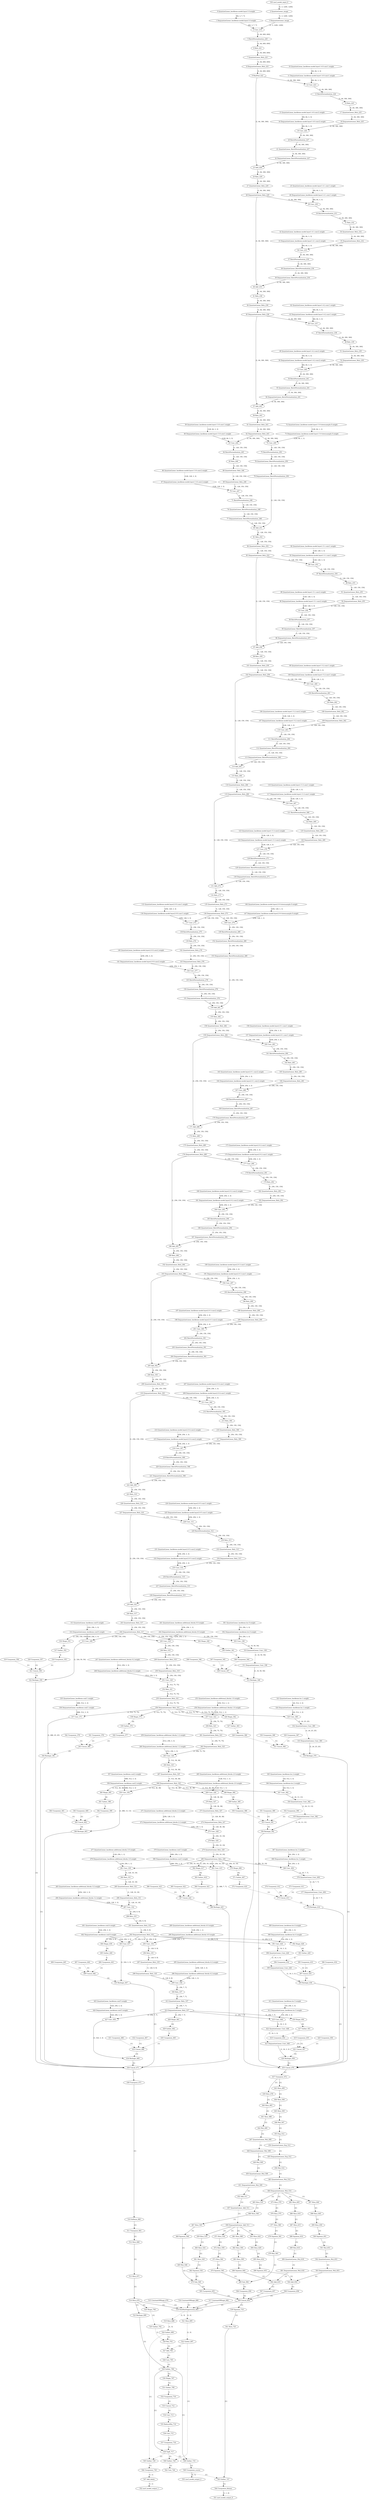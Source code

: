 strict digraph  {
"0 QuantizeLinear_backbone.model.layer1.0.weight" [id=0, type=QuantizeLinear];
"1 DequantizeLinear_backbone.model.layer1.0.weight" [id=1, type=DequantizeLinear];
"2 QuantizeLinear_image" [id=2, type=QuantizeLinear];
"3 DequantizeLinear_image" [id=3, type=DequantizeLinear];
"4 Conv_219" [id=4, type=Conv];
"5 BatchNormalization_220" [id=5, type=BatchNormalization];
"6 Relu_221" [id=6, type=Relu];
"7 QuantizeLinear_Relu_221" [id=7, type=QuantizeLinear];
"8 DequantizeLinear_Relu_221" [id=8, type=DequantizeLinear];
"9 MaxPool_222" [id=9, type=MaxPool];
"10 QuantizeLinear_backbone.model.layer1.4.0.conv1.weight" [id=10, type=QuantizeLinear];
"11 DequantizeLinear_backbone.model.layer1.4.0.conv1.weight" [id=11, type=DequantizeLinear];
"12 Conv_223" [id=12, type=Conv];
"13 BatchNormalization_224" [id=13, type=BatchNormalization];
"14 Relu_225" [id=14, type=Relu];
"15 QuantizeLinear_backbone.model.layer1.4.0.conv2.weight" [id=15, type=QuantizeLinear];
"16 DequantizeLinear_backbone.model.layer1.4.0.conv2.weight" [id=16, type=DequantizeLinear];
"17 QuantizeLinear_Relu_225" [id=17, type=QuantizeLinear];
"18 DequantizeLinear_Relu_225" [id=18, type=DequantizeLinear];
"19 Conv_226" [id=19, type=Conv];
"20 BatchNormalization_227" [id=20, type=BatchNormalization];
"21 QuantizeLinear_BatchNormalization_227" [id=21, type=QuantizeLinear];
"22 DequantizeLinear_BatchNormalization_227" [id=22, type=DequantizeLinear];
"23 Add_228" [id=23, type=Add];
"24 Relu_229" [id=24, type=Relu];
"25 QuantizeLinear_backbone.model.layer1.4.1.conv1.weight" [id=25, type=QuantizeLinear];
"26 DequantizeLinear_backbone.model.layer1.4.1.conv1.weight" [id=26, type=DequantizeLinear];
"27 QuantizeLinear_Relu_229" [id=27, type=QuantizeLinear];
"28 DequantizeLinear_Relu_229" [id=28, type=DequantizeLinear];
"29 Conv_230" [id=29, type=Conv];
"30 BatchNormalization_231" [id=30, type=BatchNormalization];
"31 Relu_232" [id=31, type=Relu];
"32 QuantizeLinear_backbone.model.layer1.4.1.conv2.weight" [id=32, type=QuantizeLinear];
"33 DequantizeLinear_backbone.model.layer1.4.1.conv2.weight" [id=33, type=DequantizeLinear];
"34 QuantizeLinear_Relu_232" [id=34, type=QuantizeLinear];
"35 DequantizeLinear_Relu_232" [id=35, type=DequantizeLinear];
"36 Conv_233" [id=36, type=Conv];
"37 BatchNormalization_234" [id=37, type=BatchNormalization];
"38 QuantizeLinear_BatchNormalization_234" [id=38, type=QuantizeLinear];
"39 DequantizeLinear_BatchNormalization_234" [id=39, type=DequantizeLinear];
"40 Add_235" [id=40, type=Add];
"41 Relu_236" [id=41, type=Relu];
"42 QuantizeLinear_backbone.model.layer1.4.2.conv1.weight" [id=42, type=QuantizeLinear];
"43 DequantizeLinear_backbone.model.layer1.4.2.conv1.weight" [id=43, type=DequantizeLinear];
"44 QuantizeLinear_Relu_236" [id=44, type=QuantizeLinear];
"45 DequantizeLinear_Relu_236" [id=45, type=DequantizeLinear];
"46 Conv_237" [id=46, type=Conv];
"47 BatchNormalization_238" [id=47, type=BatchNormalization];
"48 Relu_239" [id=48, type=Relu];
"49 QuantizeLinear_backbone.model.layer1.4.2.conv2.weight" [id=49, type=QuantizeLinear];
"50 DequantizeLinear_backbone.model.layer1.4.2.conv2.weight" [id=50, type=DequantizeLinear];
"51 QuantizeLinear_Relu_239" [id=51, type=QuantizeLinear];
"52 DequantizeLinear_Relu_239" [id=52, type=DequantizeLinear];
"53 Conv_240" [id=53, type=Conv];
"54 BatchNormalization_241" [id=54, type=BatchNormalization];
"55 QuantizeLinear_BatchNormalization_241" [id=55, type=QuantizeLinear];
"56 DequantizeLinear_BatchNormalization_241" [id=56, type=DequantizeLinear];
"57 Add_242" [id=57, type=Add];
"58 Relu_243" [id=58, type=Relu];
"59 QuantizeLinear_backbone.model.layer1.5.0.conv1.weight" [id=59, type=QuantizeLinear];
"60 DequantizeLinear_backbone.model.layer1.5.0.conv1.weight" [id=60, type=DequantizeLinear];
"61 QuantizeLinear_Relu_243" [id=61, type=QuantizeLinear];
"62 DequantizeLinear_Relu_243" [id=62, type=DequantizeLinear];
"63 Conv_244" [id=63, type=Conv];
"64 BatchNormalization_245" [id=64, type=BatchNormalization];
"65 Relu_246" [id=65, type=Relu];
"66 QuantizeLinear_backbone.model.layer1.5.0.conv2.weight" [id=66, type=QuantizeLinear];
"67 DequantizeLinear_backbone.model.layer1.5.0.conv2.weight" [id=67, type=DequantizeLinear];
"68 QuantizeLinear_Relu_246" [id=68, type=QuantizeLinear];
"69 DequantizeLinear_Relu_246" [id=69, type=DequantizeLinear];
"70 Conv_247" [id=70, type=Conv];
"71 BatchNormalization_248" [id=71, type=BatchNormalization];
"72 QuantizeLinear_backbone.model.layer1.5.0.downsample.0.weight" [id=72, type=QuantizeLinear];
"73 DequantizeLinear_backbone.model.layer1.5.0.downsample.0.weight" [id=73, type=DequantizeLinear];
"74 Conv_249" [id=74, type=Conv];
"75 BatchNormalization_250" [id=75, type=BatchNormalization];
"76 QuantizeLinear_BatchNormalization_248" [id=76, type=QuantizeLinear];
"77 DequantizeLinear_BatchNormalization_248" [id=77, type=DequantizeLinear];
"78 QuantizeLinear_BatchNormalization_250" [id=78, type=QuantizeLinear];
"79 DequantizeLinear_BatchNormalization_250" [id=79, type=DequantizeLinear];
"80 Add_251" [id=80, type=Add];
"81 Relu_252" [id=81, type=Relu];
"82 QuantizeLinear_backbone.model.layer1.5.1.conv1.weight" [id=82, type=QuantizeLinear];
"83 DequantizeLinear_backbone.model.layer1.5.1.conv1.weight" [id=83, type=DequantizeLinear];
"84 QuantizeLinear_Relu_252" [id=84, type=QuantizeLinear];
"85 DequantizeLinear_Relu_252" [id=85, type=DequantizeLinear];
"86 Conv_253" [id=86, type=Conv];
"87 BatchNormalization_254" [id=87, type=BatchNormalization];
"88 Relu_255" [id=88, type=Relu];
"89 QuantizeLinear_backbone.model.layer1.5.1.conv2.weight" [id=89, type=QuantizeLinear];
"90 DequantizeLinear_backbone.model.layer1.5.1.conv2.weight" [id=90, type=DequantizeLinear];
"91 QuantizeLinear_Relu_255" [id=91, type=QuantizeLinear];
"92 DequantizeLinear_Relu_255" [id=92, type=DequantizeLinear];
"93 Conv_256" [id=93, type=Conv];
"94 BatchNormalization_257" [id=94, type=BatchNormalization];
"95 QuantizeLinear_BatchNormalization_257" [id=95, type=QuantizeLinear];
"96 DequantizeLinear_BatchNormalization_257" [id=96, type=DequantizeLinear];
"97 Add_258" [id=97, type=Add];
"98 Relu_259" [id=98, type=Relu];
"99 QuantizeLinear_backbone.model.layer1.5.2.conv1.weight" [id=99, type=QuantizeLinear];
"100 DequantizeLinear_backbone.model.layer1.5.2.conv1.weight" [id=100, type=DequantizeLinear];
"101 QuantizeLinear_Relu_259" [id=101, type=QuantizeLinear];
"102 DequantizeLinear_Relu_259" [id=102, type=DequantizeLinear];
"103 Conv_260" [id=103, type=Conv];
"104 BatchNormalization_261" [id=104, type=BatchNormalization];
"105 Relu_262" [id=105, type=Relu];
"106 QuantizeLinear_backbone.model.layer1.5.2.conv2.weight" [id=106, type=QuantizeLinear];
"107 DequantizeLinear_backbone.model.layer1.5.2.conv2.weight" [id=107, type=DequantizeLinear];
"108 QuantizeLinear_Relu_262" [id=108, type=QuantizeLinear];
"109 DequantizeLinear_Relu_262" [id=109, type=DequantizeLinear];
"110 Conv_263" [id=110, type=Conv];
"111 BatchNormalization_264" [id=111, type=BatchNormalization];
"112 QuantizeLinear_BatchNormalization_264" [id=112, type=QuantizeLinear];
"113 DequantizeLinear_BatchNormalization_264" [id=113, type=DequantizeLinear];
"114 Add_265" [id=114, type=Add];
"115 Relu_266" [id=115, type=Relu];
"116 QuantizeLinear_backbone.model.layer1.5.3.conv1.weight" [id=116, type=QuantizeLinear];
"117 DequantizeLinear_backbone.model.layer1.5.3.conv1.weight" [id=117, type=DequantizeLinear];
"118 QuantizeLinear_Relu_266" [id=118, type=QuantizeLinear];
"119 DequantizeLinear_Relu_266" [id=119, type=DequantizeLinear];
"120 Conv_267" [id=120, type=Conv];
"121 BatchNormalization_268" [id=121, type=BatchNormalization];
"122 Relu_269" [id=122, type=Relu];
"123 QuantizeLinear_backbone.model.layer1.5.3.conv2.weight" [id=123, type=QuantizeLinear];
"124 DequantizeLinear_backbone.model.layer1.5.3.conv2.weight" [id=124, type=DequantizeLinear];
"125 QuantizeLinear_Relu_269" [id=125, type=QuantizeLinear];
"126 DequantizeLinear_Relu_269" [id=126, type=DequantizeLinear];
"127 Conv_270" [id=127, type=Conv];
"128 BatchNormalization_271" [id=128, type=BatchNormalization];
"129 QuantizeLinear_BatchNormalization_271" [id=129, type=QuantizeLinear];
"130 DequantizeLinear_BatchNormalization_271" [id=130, type=DequantizeLinear];
"131 Add_272" [id=131, type=Add];
"132 Relu_273" [id=132, type=Relu];
"133 QuantizeLinear_backbone.model.layer2.0.0.conv1.weight" [id=133, type=QuantizeLinear];
"134 DequantizeLinear_backbone.model.layer2.0.0.conv1.weight" [id=134, type=DequantizeLinear];
"135 QuantizeLinear_Relu_273" [id=135, type=QuantizeLinear];
"136 DequantizeLinear_Relu_273" [id=136, type=DequantizeLinear];
"137 Conv_274" [id=137, type=Conv];
"138 BatchNormalization_275" [id=138, type=BatchNormalization];
"139 Relu_276" [id=139, type=Relu];
"140 QuantizeLinear_backbone.model.layer2.0.0.conv2.weight" [id=140, type=QuantizeLinear];
"141 DequantizeLinear_backbone.model.layer2.0.0.conv2.weight" [id=141, type=DequantizeLinear];
"142 QuantizeLinear_Relu_276" [id=142, type=QuantizeLinear];
"143 DequantizeLinear_Relu_276" [id=143, type=DequantizeLinear];
"144 Conv_277" [id=144, type=Conv];
"145 BatchNormalization_278" [id=145, type=BatchNormalization];
"146 QuantizeLinear_backbone.model.layer2.0.0.downsample.0.weight" [id=146, type=QuantizeLinear];
"147 DequantizeLinear_backbone.model.layer2.0.0.downsample.0.weight" [id=147, type=DequantizeLinear];
"148 Conv_279" [id=148, type=Conv];
"149 BatchNormalization_280" [id=149, type=BatchNormalization];
"150 QuantizeLinear_BatchNormalization_278" [id=150, type=QuantizeLinear];
"151 DequantizeLinear_BatchNormalization_278" [id=151, type=DequantizeLinear];
"152 QuantizeLinear_BatchNormalization_280" [id=152, type=QuantizeLinear];
"153 DequantizeLinear_BatchNormalization_280" [id=153, type=DequantizeLinear];
"154 Add_281" [id=154, type=Add];
"155 Relu_282" [id=155, type=Relu];
"156 QuantizeLinear_backbone.model.layer2.0.1.conv1.weight" [id=156, type=QuantizeLinear];
"157 DequantizeLinear_backbone.model.layer2.0.1.conv1.weight" [id=157, type=DequantizeLinear];
"158 QuantizeLinear_Relu_282" [id=158, type=QuantizeLinear];
"159 DequantizeLinear_Relu_282" [id=159, type=DequantizeLinear];
"160 Conv_283" [id=160, type=Conv];
"161 BatchNormalization_284" [id=161, type=BatchNormalization];
"162 Relu_285" [id=162, type=Relu];
"163 QuantizeLinear_backbone.model.layer2.0.1.conv2.weight" [id=163, type=QuantizeLinear];
"164 DequantizeLinear_backbone.model.layer2.0.1.conv2.weight" [id=164, type=DequantizeLinear];
"165 QuantizeLinear_Relu_285" [id=165, type=QuantizeLinear];
"166 DequantizeLinear_Relu_285" [id=166, type=DequantizeLinear];
"167 Conv_286" [id=167, type=Conv];
"168 BatchNormalization_287" [id=168, type=BatchNormalization];
"169 QuantizeLinear_BatchNormalization_287" [id=169, type=QuantizeLinear];
"170 DequantizeLinear_BatchNormalization_287" [id=170, type=DequantizeLinear];
"171 Add_288" [id=171, type=Add];
"172 Relu_289" [id=172, type=Relu];
"173 QuantizeLinear_backbone.model.layer2.0.2.conv1.weight" [id=173, type=QuantizeLinear];
"174 DequantizeLinear_backbone.model.layer2.0.2.conv1.weight" [id=174, type=DequantizeLinear];
"175 QuantizeLinear_Relu_289" [id=175, type=QuantizeLinear];
"176 DequantizeLinear_Relu_289" [id=176, type=DequantizeLinear];
"177 Conv_290" [id=177, type=Conv];
"178 BatchNormalization_291" [id=178, type=BatchNormalization];
"179 Relu_292" [id=179, type=Relu];
"180 QuantizeLinear_backbone.model.layer2.0.2.conv2.weight" [id=180, type=QuantizeLinear];
"181 DequantizeLinear_backbone.model.layer2.0.2.conv2.weight" [id=181, type=DequantizeLinear];
"182 QuantizeLinear_Relu_292" [id=182, type=QuantizeLinear];
"183 DequantizeLinear_Relu_292" [id=183, type=DequantizeLinear];
"184 Conv_293" [id=184, type=Conv];
"185 BatchNormalization_294" [id=185, type=BatchNormalization];
"186 QuantizeLinear_BatchNormalization_294" [id=186, type=QuantizeLinear];
"187 DequantizeLinear_BatchNormalization_294" [id=187, type=DequantizeLinear];
"188 Add_295" [id=188, type=Add];
"189 Relu_296" [id=189, type=Relu];
"190 QuantizeLinear_backbone.model.layer2.0.3.conv1.weight" [id=190, type=QuantizeLinear];
"191 DequantizeLinear_backbone.model.layer2.0.3.conv1.weight" [id=191, type=DequantizeLinear];
"192 QuantizeLinear_Relu_296" [id=192, type=QuantizeLinear];
"193 DequantizeLinear_Relu_296" [id=193, type=DequantizeLinear];
"194 Conv_297" [id=194, type=Conv];
"195 BatchNormalization_298" [id=195, type=BatchNormalization];
"196 Relu_299" [id=196, type=Relu];
"197 QuantizeLinear_backbone.model.layer2.0.3.conv2.weight" [id=197, type=QuantizeLinear];
"198 DequantizeLinear_backbone.model.layer2.0.3.conv2.weight" [id=198, type=DequantizeLinear];
"199 QuantizeLinear_Relu_299" [id=199, type=QuantizeLinear];
"200 DequantizeLinear_Relu_299" [id=200, type=DequantizeLinear];
"201 Conv_300" [id=201, type=Conv];
"202 BatchNormalization_301" [id=202, type=BatchNormalization];
"203 QuantizeLinear_BatchNormalization_301" [id=203, type=QuantizeLinear];
"204 DequantizeLinear_BatchNormalization_301" [id=204, type=DequantizeLinear];
"205 Add_302" [id=205, type=Add];
"206 Relu_303" [id=206, type=Relu];
"207 QuantizeLinear_backbone.model.layer2.0.4.conv1.weight" [id=207, type=QuantizeLinear];
"208 DequantizeLinear_backbone.model.layer2.0.4.conv1.weight" [id=208, type=DequantizeLinear];
"209 QuantizeLinear_Relu_303" [id=209, type=QuantizeLinear];
"210 DequantizeLinear_Relu_303" [id=210, type=DequantizeLinear];
"211 Conv_304" [id=211, type=Conv];
"212 BatchNormalization_305" [id=212, type=BatchNormalization];
"213 Relu_306" [id=213, type=Relu];
"214 QuantizeLinear_backbone.model.layer2.0.4.conv2.weight" [id=214, type=QuantizeLinear];
"215 DequantizeLinear_backbone.model.layer2.0.4.conv2.weight" [id=215, type=DequantizeLinear];
"216 QuantizeLinear_Relu_306" [id=216, type=QuantizeLinear];
"217 DequantizeLinear_Relu_306" [id=217, type=DequantizeLinear];
"218 Conv_307" [id=218, type=Conv];
"219 BatchNormalization_308" [id=219, type=BatchNormalization];
"220 QuantizeLinear_BatchNormalization_308" [id=220, type=QuantizeLinear];
"221 DequantizeLinear_BatchNormalization_308" [id=221, type=DequantizeLinear];
"222 Add_309" [id=222, type=Add];
"223 Relu_310" [id=223, type=Relu];
"224 QuantizeLinear_backbone.model.layer2.0.5.conv1.weight" [id=224, type=QuantizeLinear];
"225 DequantizeLinear_backbone.model.layer2.0.5.conv1.weight" [id=225, type=DequantizeLinear];
"226 QuantizeLinear_Relu_310" [id=226, type=QuantizeLinear];
"227 DequantizeLinear_Relu_310" [id=227, type=DequantizeLinear];
"228 Conv_311" [id=228, type=Conv];
"229 BatchNormalization_312" [id=229, type=BatchNormalization];
"230 Relu_313" [id=230, type=Relu];
"231 QuantizeLinear_backbone.model.layer2.0.5.conv2.weight" [id=231, type=QuantizeLinear];
"232 DequantizeLinear_backbone.model.layer2.0.5.conv2.weight" [id=232, type=DequantizeLinear];
"233 QuantizeLinear_Relu_313" [id=233, type=QuantizeLinear];
"234 DequantizeLinear_Relu_313" [id=234, type=DequantizeLinear];
"235 Conv_314" [id=235, type=Conv];
"236 BatchNormalization_315" [id=236, type=BatchNormalization];
"237 QuantizeLinear_BatchNormalization_315" [id=237, type=QuantizeLinear];
"238 DequantizeLinear_BatchNormalization_315" [id=238, type=DequantizeLinear];
"239 Add_316" [id=239, type=Add];
"240 Relu_317" [id=240, type=Relu];
"241 QuantizeLinear_backbone.additional_blocks.0.0.weight" [id=241, type=QuantizeLinear];
"242 DequantizeLinear_backbone.additional_blocks.0.0.weight" [id=242, type=DequantizeLinear];
"243 QuantizeLinear_Relu_317" [id=243, type=QuantizeLinear];
"244 DequantizeLinear_Relu_317" [id=244, type=DequantizeLinear];
"245 Conv_318" [id=245, type=Conv];
"246 Relu_319" [id=246, type=Relu];
"247 QuantizeLinear_backbone.additional_blocks.0.2.weight" [id=247, type=QuantizeLinear];
"248 DequantizeLinear_backbone.additional_blocks.0.2.weight" [id=248, type=DequantizeLinear];
"249 QuantizeLinear_Relu_319" [id=249, type=QuantizeLinear];
"250 DequantizeLinear_Relu_319" [id=250, type=DequantizeLinear];
"251 Conv_320" [id=251, type=Conv];
"252 Relu_321" [id=252, type=Relu];
"253 QuantizeLinear_backbone.additional_blocks.1.0.weight" [id=253, type=QuantizeLinear];
"254 DequantizeLinear_backbone.additional_blocks.1.0.weight" [id=254, type=DequantizeLinear];
"255 QuantizeLinear_Relu_321" [id=255, type=QuantizeLinear];
"256 DequantizeLinear_Relu_321" [id=256, type=DequantizeLinear];
"257 Conv_322" [id=257, type=Conv];
"258 Relu_323" [id=258, type=Relu];
"259 QuantizeLinear_backbone.additional_blocks.1.2.weight" [id=259, type=QuantizeLinear];
"260 DequantizeLinear_backbone.additional_blocks.1.2.weight" [id=260, type=DequantizeLinear];
"261 QuantizeLinear_Relu_323" [id=261, type=QuantizeLinear];
"262 DequantizeLinear_Relu_323" [id=262, type=DequantizeLinear];
"263 Conv_324" [id=263, type=Conv];
"264 Relu_325" [id=264, type=Relu];
"265 QuantizeLinear_backbone.additional_blocks.2.0.weight" [id=265, type=QuantizeLinear];
"266 DequantizeLinear_backbone.additional_blocks.2.0.weight" [id=266, type=DequantizeLinear];
"267 QuantizeLinear_Relu_325" [id=267, type=QuantizeLinear];
"268 DequantizeLinear_Relu_325" [id=268, type=DequantizeLinear];
"269 Conv_326" [id=269, type=Conv];
"270 Relu_327" [id=270, type=Relu];
"271 QuantizeLinear_backbone.additional_blocks.2.2.weight" [id=271, type=QuantizeLinear];
"272 DequantizeLinear_backbone.additional_blocks.2.2.weight" [id=272, type=DequantizeLinear];
"273 QuantizeLinear_Relu_327" [id=273, type=QuantizeLinear];
"274 DequantizeLinear_Relu_327" [id=274, type=DequantizeLinear];
"275 Conv_328" [id=275, type=Conv];
"276 Relu_329" [id=276, type=Relu];
"277 QuantizeLinear_backbone.additional_blocks.3.0.weight" [id=277, type=QuantizeLinear];
"278 DequantizeLinear_backbone.additional_blocks.3.0.weight" [id=278, type=DequantizeLinear];
"279 QuantizeLinear_Relu_329" [id=279, type=QuantizeLinear];
"280 DequantizeLinear_Relu_329" [id=280, type=DequantizeLinear];
"281 Conv_330" [id=281, type=Conv];
"282 Relu_331" [id=282, type=Relu];
"283 QuantizeLinear_backbone.additional_blocks.3.2.weight" [id=283, type=QuantizeLinear];
"284 DequantizeLinear_backbone.additional_blocks.3.2.weight" [id=284, type=DequantizeLinear];
"285 QuantizeLinear_Relu_331" [id=285, type=QuantizeLinear];
"286 DequantizeLinear_Relu_331" [id=286, type=DequantizeLinear];
"287 Conv_332" [id=287, type=Conv];
"288 Relu_333" [id=288, type=Relu];
"289 QuantizeLinear_backbone.additional_blocks.4.0.weight" [id=289, type=QuantizeLinear];
"290 DequantizeLinear_backbone.additional_blocks.4.0.weight" [id=290, type=DequantizeLinear];
"291 QuantizeLinear_Relu_333" [id=291, type=QuantizeLinear];
"292 DequantizeLinear_Relu_333" [id=292, type=DequantizeLinear];
"293 Conv_334" [id=293, type=Conv];
"294 Relu_335" [id=294, type=Relu];
"295 QuantizeLinear_backbone.additional_blocks.4.2.weight" [id=295, type=QuantizeLinear];
"296 DequantizeLinear_backbone.additional_blocks.4.2.weight" [id=296, type=DequantizeLinear];
"297 QuantizeLinear_Relu_335" [id=297, type=QuantizeLinear];
"298 DequantizeLinear_Relu_335" [id=298, type=DequantizeLinear];
"299 Conv_336" [id=299, type=Conv];
"300 Relu_337" [id=300, type=Relu];
"301 QuantizeLinear_backbone.loc.0.weight" [id=301, type=QuantizeLinear];
"302 DequantizeLinear_backbone.loc.0.weight" [id=302, type=DequantizeLinear];
"303 Conv_338" [id=303, type=Conv];
"304 Shape_340" [id=304, type=Shape];
"305 Gather_341" [id=305, type=Gather];
"306 Unsqueeze_344" [id=306, type=Unsqueeze];
"307 Unsqueeze_345" [id=307, type=Unsqueeze];
"308 Unsqueeze_346" [id=308, type=Unsqueeze];
"309 Concat_347" [id=309, type=Concat];
"310 QuantizeLinear_Conv_338" [id=310, type=QuantizeLinear];
"311 DequantizeLinear_Conv_338" [id=311, type=DequantizeLinear];
"312 Reshape_348" [id=312, type=Reshape];
"313 QuantizeLinear_backbone.conf.0.weight" [id=313, type=QuantizeLinear];
"314 DequantizeLinear_backbone.conf.0.weight" [id=314, type=DequantizeLinear];
"315 Conv_349" [id=315, type=Conv];
"316 Shape_351" [id=316, type=Shape];
"317 Gather_352" [id=317, type=Gather];
"318 Unsqueeze_355" [id=318, type=Unsqueeze];
"319 Unsqueeze_356" [id=319, type=Unsqueeze];
"320 Unsqueeze_357" [id=320, type=Unsqueeze];
"321 Concat_358" [id=321, type=Concat];
"322 Reshape_359" [id=322, type=Reshape];
"323 QuantizeLinear_backbone.loc.1.weight" [id=323, type=QuantizeLinear];
"324 DequantizeLinear_backbone.loc.1.weight" [id=324, type=DequantizeLinear];
"325 Conv_360" [id=325, type=Conv];
"326 Shape_362" [id=326, type=Shape];
"327 Gather_363" [id=327, type=Gather];
"328 Unsqueeze_366" [id=328, type=Unsqueeze];
"329 Unsqueeze_367" [id=329, type=Unsqueeze];
"330 Unsqueeze_368" [id=330, type=Unsqueeze];
"331 Concat_369" [id=331, type=Concat];
"332 QuantizeLinear_Conv_360" [id=332, type=QuantizeLinear];
"333 DequantizeLinear_Conv_360" [id=333, type=DequantizeLinear];
"334 Reshape_370" [id=334, type=Reshape];
"335 QuantizeLinear_backbone.conf.1.weight" [id=335, type=QuantizeLinear];
"336 DequantizeLinear_backbone.conf.1.weight" [id=336, type=DequantizeLinear];
"337 Conv_371" [id=337, type=Conv];
"338 Shape_373" [id=338, type=Shape];
"339 Gather_374" [id=339, type=Gather];
"340 Unsqueeze_377" [id=340, type=Unsqueeze];
"341 Unsqueeze_378" [id=341, type=Unsqueeze];
"342 Unsqueeze_379" [id=342, type=Unsqueeze];
"343 Concat_380" [id=343, type=Concat];
"344 Reshape_381" [id=344, type=Reshape];
"345 QuantizeLinear_backbone.loc.2.weight" [id=345, type=QuantizeLinear];
"346 DequantizeLinear_backbone.loc.2.weight" [id=346, type=DequantizeLinear];
"347 Conv_382" [id=347, type=Conv];
"348 Shape_384" [id=348, type=Shape];
"349 Gather_385" [id=349, type=Gather];
"350 Unsqueeze_388" [id=350, type=Unsqueeze];
"351 Unsqueeze_389" [id=351, type=Unsqueeze];
"352 Unsqueeze_390" [id=352, type=Unsqueeze];
"353 Concat_391" [id=353, type=Concat];
"354 QuantizeLinear_Conv_382" [id=354, type=QuantizeLinear];
"355 DequantizeLinear_Conv_382" [id=355, type=DequantizeLinear];
"356 Reshape_392" [id=356, type=Reshape];
"357 QuantizeLinear_backbone.conf.2.weight" [id=357, type=QuantizeLinear];
"358 DequantizeLinear_backbone.conf.2.weight" [id=358, type=DequantizeLinear];
"359 Conv_393" [id=359, type=Conv];
"360 Shape_395" [id=360, type=Shape];
"361 Gather_396" [id=361, type=Gather];
"362 Unsqueeze_399" [id=362, type=Unsqueeze];
"363 Unsqueeze_400" [id=363, type=Unsqueeze];
"364 Unsqueeze_401" [id=364, type=Unsqueeze];
"365 Concat_402" [id=365, type=Concat];
"366 Reshape_403" [id=366, type=Reshape];
"367 QuantizeLinear_backbone.loc.3.weight" [id=367, type=QuantizeLinear];
"368 DequantizeLinear_backbone.loc.3.weight" [id=368, type=DequantizeLinear];
"369 Conv_404" [id=369, type=Conv];
"370 Shape_406" [id=370, type=Shape];
"371 Gather_407" [id=371, type=Gather];
"372 Unsqueeze_410" [id=372, type=Unsqueeze];
"373 Unsqueeze_411" [id=373, type=Unsqueeze];
"374 Unsqueeze_412" [id=374, type=Unsqueeze];
"375 Concat_413" [id=375, type=Concat];
"376 QuantizeLinear_Conv_404" [id=376, type=QuantizeLinear];
"377 DequantizeLinear_Conv_404" [id=377, type=DequantizeLinear];
"378 Reshape_414" [id=378, type=Reshape];
"379 QuantizeLinear_backbone.conf.3.weight" [id=379, type=QuantizeLinear];
"380 DequantizeLinear_backbone.conf.3.weight" [id=380, type=DequantizeLinear];
"381 Conv_415" [id=381, type=Conv];
"382 Shape_417" [id=382, type=Shape];
"383 Gather_418" [id=383, type=Gather];
"384 Unsqueeze_421" [id=384, type=Unsqueeze];
"385 Unsqueeze_422" [id=385, type=Unsqueeze];
"386 Unsqueeze_423" [id=386, type=Unsqueeze];
"387 Concat_424" [id=387, type=Concat];
"388 Reshape_425" [id=388, type=Reshape];
"389 QuantizeLinear_backbone.loc.4.weight" [id=389, type=QuantizeLinear];
"390 DequantizeLinear_backbone.loc.4.weight" [id=390, type=DequantizeLinear];
"391 Conv_426" [id=391, type=Conv];
"392 Shape_428" [id=392, type=Shape];
"393 Gather_429" [id=393, type=Gather];
"394 Unsqueeze_432" [id=394, type=Unsqueeze];
"395 Unsqueeze_433" [id=395, type=Unsqueeze];
"396 Unsqueeze_434" [id=396, type=Unsqueeze];
"397 Concat_435" [id=397, type=Concat];
"398 QuantizeLinear_Conv_426" [id=398, type=QuantizeLinear];
"399 DequantizeLinear_Conv_426" [id=399, type=DequantizeLinear];
"400 Reshape_436" [id=400, type=Reshape];
"401 QuantizeLinear_backbone.conf.4.weight" [id=401, type=QuantizeLinear];
"402 DequantizeLinear_backbone.conf.4.weight" [id=402, type=DequantizeLinear];
"403 Conv_437" [id=403, type=Conv];
"404 Shape_439" [id=404, type=Shape];
"405 Gather_440" [id=405, type=Gather];
"406 Unsqueeze_443" [id=406, type=Unsqueeze];
"407 Unsqueeze_444" [id=407, type=Unsqueeze];
"408 Unsqueeze_445" [id=408, type=Unsqueeze];
"409 Concat_446" [id=409, type=Concat];
"410 Reshape_447" [id=410, type=Reshape];
"411 QuantizeLinear_backbone.loc.5.weight" [id=411, type=QuantizeLinear];
"412 DequantizeLinear_backbone.loc.5.weight" [id=412, type=DequantizeLinear];
"413 QuantizeLinear_Relu_337" [id=413, type=QuantizeLinear];
"414 DequantizeLinear_Relu_337" [id=414, type=DequantizeLinear];
"415 Conv_448" [id=415, type=Conv];
"416 Shape_450" [id=416, type=Shape];
"417 Gather_451" [id=417, type=Gather];
"418 Unsqueeze_454" [id=418, type=Unsqueeze];
"419 Unsqueeze_455" [id=419, type=Unsqueeze];
"420 Unsqueeze_456" [id=420, type=Unsqueeze];
"421 Concat_457" [id=421, type=Concat];
"422 QuantizeLinear_Conv_448" [id=422, type=QuantizeLinear];
"423 DequantizeLinear_Conv_448" [id=423, type=DequantizeLinear];
"424 Reshape_458" [id=424, type=Reshape];
"425 QuantizeLinear_backbone.conf.5.weight" [id=425, type=QuantizeLinear];
"426 DequantizeLinear_backbone.conf.5.weight" [id=426, type=DequantizeLinear];
"427 Conv_459" [id=427, type=Conv];
"428 Shape_461" [id=428, type=Shape];
"429 Gather_462" [id=429, type=Gather];
"430 Unsqueeze_465" [id=430, type=Unsqueeze];
"431 Unsqueeze_466" [id=431, type=Unsqueeze];
"432 Unsqueeze_467" [id=432, type=Unsqueeze];
"433 Concat_468" [id=433, type=Concat];
"434 Reshape_469" [id=434, type=Reshape];
"435 Concat_470" [id=435, type=Concat];
"436 Concat_471" [id=436, type=Concat];
"437 Transpose_472" [id=437, type=Transpose];
"438 Transpose_473" [id=438, type=Transpose];
"439 Slice_478" [id=439, type=Slice];
"440 Slice_483" [id=440, type=Slice];
"441 Slice_488" [id=441, type=Slice];
"442 Mul_490" [id=442, type=Mul];
"443 Slice_495" [id=443, type=Slice];
"444 Slice_500" [id=444, type=Slice];
"445 Slice_505" [id=445, type=Slice];
"446 Mul_507" [id=446, type=Mul];
"447 QuantizeLinear_Mul_490" [id=447, type=QuantizeLinear];
"448 DequantizeLinear_Mul_490" [id=448, type=DequantizeLinear];
"449 Mul_509" [id=449, type=Mul];
"450 QuantizeLinear_Mul_509" [id=450, type=QuantizeLinear];
"451 DequantizeLinear_Mul_509" [id=451, type=DequantizeLinear];
"452 Add_511" [id=452, type=Add];
"453 Exp_512" [id=453, type=Exp];
"454 QuantizeLinear_Exp_512" [id=454, type=QuantizeLinear];
"455 DequantizeLinear_Exp_512" [id=455, type=DequantizeLinear];
"456 Mul_514" [id=456, type=Mul];
"457 QuantizeLinear_Add_511" [id=457, type=QuantizeLinear];
"458 DequantizeLinear_Add_511" [id=458, type=DequantizeLinear];
"459 Slice_519" [id=459, type=Slice];
"460 Slice_524" [id=460, type=Slice];
"461 Slice_529" [id=461, type=Slice];
"462 Squeeze_530" [id=462, type=Squeeze];
"463 QuantizeLinear_Mul_514" [id=463, type=QuantizeLinear];
"464 DequantizeLinear_Mul_514" [id=464, type=DequantizeLinear];
"465 Slice_535" [id=465, type=Slice];
"466 Slice_540" [id=466, type=Slice];
"467 Slice_545" [id=467, type=Slice];
"468 Squeeze_546" [id=468, type=Squeeze];
"469 Mul_548" [id=469, type=Mul];
"470 Sub_549" [id=470, type=Sub];
"471 Slice_554" [id=471, type=Slice];
"472 Slice_559" [id=472, type=Slice];
"473 Slice_564" [id=473, type=Slice];
"474 Squeeze_565" [id=474, type=Squeeze];
"475 Slice_570" [id=475, type=Slice];
"476 Slice_575" [id=476, type=Slice];
"477 Slice_580" [id=477, type=Slice];
"478 Squeeze_581" [id=478, type=Squeeze];
"479 Mul_583" [id=479, type=Mul];
"480 Sub_584" [id=480, type=Sub];
"481 Slice_589" [id=481, type=Slice];
"482 Slice_594" [id=482, type=Slice];
"483 Slice_599" [id=483, type=Slice];
"484 Squeeze_600" [id=484, type=Squeeze];
"485 Slice_605" [id=485, type=Slice];
"486 Slice_610" [id=486, type=Slice];
"487 Slice_615" [id=487, type=Slice];
"488 Squeeze_616" [id=488, type=Squeeze];
"489 Mul_618" [id=489, type=Mul];
"490 QuantizeLinear_Mul_618" [id=490, type=QuantizeLinear];
"491 DequantizeLinear_Mul_618" [id=491, type=DequantizeLinear];
"492 Add_619" [id=492, type=Add];
"493 Slice_624" [id=493, type=Slice];
"494 Slice_629" [id=494, type=Slice];
"495 Slice_634" [id=495, type=Slice];
"496 Squeeze_635" [id=496, type=Squeeze];
"497 Slice_640" [id=497, type=Slice];
"498 Slice_645" [id=498, type=Slice];
"499 Slice_650" [id=499, type=Slice];
"500 Squeeze_651" [id=500, type=Squeeze];
"501 Mul_653" [id=501, type=Mul];
"502 QuantizeLinear_Mul_653" [id=502, type=QuantizeLinear];
"503 DequantizeLinear_Mul_653" [id=503, type=DequantizeLinear];
"504 Add_654" [id=504, type=Add];
"505 Unsqueeze_655" [id=505, type=Unsqueeze];
"506 Unsqueeze_656" [id=506, type=Unsqueeze];
"507 Unsqueeze_657" [id=507, type=Unsqueeze];
"508 Unsqueeze_658" [id=508, type=Unsqueeze];
"509 Concat_659" [id=509, type=Concat];
"510 Softmax_660" [id=510, type=Softmax];
"511 Transpose_661" [id=511, type=Transpose];
"512 Slice_666" [id=512, type=Slice];
"513 Slice_671" [id=513, type=Slice];
"514 Slice_676" [id=514, type=Slice];
"515 ConstantOfShape_678" [id=515, type=ConstantOfShape];
"516 ConstantOfShape_680" [id=516, type=ConstantOfShape];
"517 ConstantOfShape_682" [id=517, type=ConstantOfShape];
"518 NonMaxSuppression_683" [id=518, type=NonMaxSuppression];
"519 Slice_688" [id=519, type=Slice];
"520 Gather_690" [id=520, type=Gather];
"521 Slice_695" [id=521, type=Slice];
"522 Gather_697" [id=522, type=Gather];
"523 Reshape_699" [id=523, type=Reshape];
"524 Shape_700" [id=524, type=Shape];
"525 Gather_702" [id=525, type=Gather];
"526 Mul_703" [id=526, type=Mul];
"527 Add_704" [id=527, type=Add];
"528 Cast_705" [id=528, type=Cast];
"529 Gather_706" [id=529, type=Gather];
"530 Shape_707" [id=530, type=Shape];
"531 Gather_709" [id=531, type=Gather];
"532 Unsqueeze_710" [id=532, type=Unsqueeze];
"533 Concat_712" [id=533, type=Concat];
"534 Cast_713" [id=534, type=Cast];
"535 ReduceMin_714" [id=535, type=ReduceMin];
"536 Cast_715" [id=536, type=Cast];
"537 Unsqueeze_716" [id=537, type=Unsqueeze];
"538 TopK_717" [id=538, type=TopK];
"539 Squeeze_719" [id=539, type=Squeeze];
"540 Gather_720" [id=540, type=Gather];
"541 Slice_725" [id=541, type=Slice];
"542 Cast_726" [id=542, type=Cast];
"543 Gather_727" [id=543, type=Gather];
"544 Unsqueeze_bboxes" [id=544, type=Unsqueeze];
"545 Gather_729" [id=545, type=Gather];
"546 Unsqueeze_730" [id=546, type=Unsqueeze];
"547 Add_labels" [id=547, type=Add];
"548 Gather_733" [id=548, type=Gather];
"549 Unsqueeze_scores" [id=549, type=Unsqueeze];
"550 nncf_model_input_0" [id=550, type=nncf_model_input];
"551 nncf_model_output_0" [id=551, type=nncf_model_output];
"552 nncf_model_output_1" [id=552, type=nncf_model_output];
"553 nncf_model_output_2" [id=553, type=nncf_model_output];
"0 QuantizeLinear_backbone.model.layer1.0.weight" -> "1 DequantizeLinear_backbone.model.layer1.0.weight"  [label="[64, 3, 7, 7]", style=dashed];
"1 DequantizeLinear_backbone.model.layer1.0.weight" -> "4 Conv_219"  [label="[64, 3, 7, 7]", style=solid];
"2 QuantizeLinear_image" -> "3 DequantizeLinear_image"  [label="[1, 3, 1200, 1200]", style=dashed];
"3 DequantizeLinear_image" -> "4 Conv_219"  [label="[1, 3, 1200, 1200]", style=solid];
"4 Conv_219" -> "5 BatchNormalization_220"  [label="[1, 64, 600, 600]", style=solid];
"5 BatchNormalization_220" -> "6 Relu_221"  [label="[1, 64, 600, 600]", style=solid];
"6 Relu_221" -> "7 QuantizeLinear_Relu_221"  [label="[1, 64, 600, 600]", style=solid];
"7 QuantizeLinear_Relu_221" -> "8 DequantizeLinear_Relu_221"  [label="[1, 64, 600, 600]", style=dashed];
"8 DequantizeLinear_Relu_221" -> "9 MaxPool_222"  [label="[1, 64, 600, 600]", style=solid];
"9 MaxPool_222" -> "12 Conv_223"  [label="[1, 64, 300, 300]", style=solid];
"9 MaxPool_222" -> "23 Add_228"  [label="[1, 64, 300, 300]", style=solid];
"10 QuantizeLinear_backbone.model.layer1.4.0.conv1.weight" -> "11 DequantizeLinear_backbone.model.layer1.4.0.conv1.weight"  [label="[64, 64, 3, 3]", style=dashed];
"11 DequantizeLinear_backbone.model.layer1.4.0.conv1.weight" -> "12 Conv_223"  [label="[64, 64, 3, 3]", style=solid];
"12 Conv_223" -> "13 BatchNormalization_224"  [label="[1, 64, 300, 300]", style=solid];
"13 BatchNormalization_224" -> "14 Relu_225"  [label="[1, 64, 300, 300]", style=solid];
"14 Relu_225" -> "17 QuantizeLinear_Relu_225"  [label="[1, 64, 300, 300]", style=solid];
"15 QuantizeLinear_backbone.model.layer1.4.0.conv2.weight" -> "16 DequantizeLinear_backbone.model.layer1.4.0.conv2.weight"  [label="[64, 64, 3, 3]", style=dashed];
"16 DequantizeLinear_backbone.model.layer1.4.0.conv2.weight" -> "19 Conv_226"  [label="[64, 64, 3, 3]", style=solid];
"17 QuantizeLinear_Relu_225" -> "18 DequantizeLinear_Relu_225"  [label="[1, 64, 300, 300]", style=dashed];
"18 DequantizeLinear_Relu_225" -> "19 Conv_226"  [label="[1, 64, 300, 300]", style=solid];
"19 Conv_226" -> "20 BatchNormalization_227"  [label="[1, 64, 300, 300]", style=solid];
"20 BatchNormalization_227" -> "21 QuantizeLinear_BatchNormalization_227"  [label="[1, 64, 300, 300]", style=solid];
"21 QuantizeLinear_BatchNormalization_227" -> "22 DequantizeLinear_BatchNormalization_227"  [label="[1, 64, 300, 300]", style=dashed];
"22 DequantizeLinear_BatchNormalization_227" -> "23 Add_228"  [label="[1, 64, 300, 300]", style=solid];
"23 Add_228" -> "24 Relu_229"  [label="[1, 64, 300, 300]", style=solid];
"24 Relu_229" -> "27 QuantizeLinear_Relu_229"  [label="[1, 64, 300, 300]", style=solid];
"25 QuantizeLinear_backbone.model.layer1.4.1.conv1.weight" -> "26 DequantizeLinear_backbone.model.layer1.4.1.conv1.weight"  [label="[64, 64, 3, 3]", style=dashed];
"26 DequantizeLinear_backbone.model.layer1.4.1.conv1.weight" -> "29 Conv_230"  [label="[64, 64, 3, 3]", style=solid];
"27 QuantizeLinear_Relu_229" -> "28 DequantizeLinear_Relu_229"  [label="[1, 64, 300, 300]", style=dashed];
"28 DequantizeLinear_Relu_229" -> "29 Conv_230"  [label="[1, 64, 300, 300]", style=solid];
"28 DequantizeLinear_Relu_229" -> "40 Add_235"  [label="[1, 64, 300, 300]", style=solid];
"29 Conv_230" -> "30 BatchNormalization_231"  [label="[1, 64, 300, 300]", style=solid];
"30 BatchNormalization_231" -> "31 Relu_232"  [label="[1, 64, 300, 300]", style=solid];
"31 Relu_232" -> "34 QuantizeLinear_Relu_232"  [label="[1, 64, 300, 300]", style=solid];
"32 QuantizeLinear_backbone.model.layer1.4.1.conv2.weight" -> "33 DequantizeLinear_backbone.model.layer1.4.1.conv2.weight"  [label="[64, 64, 3, 3]", style=dashed];
"33 DequantizeLinear_backbone.model.layer1.4.1.conv2.weight" -> "36 Conv_233"  [label="[64, 64, 3, 3]", style=solid];
"34 QuantizeLinear_Relu_232" -> "35 DequantizeLinear_Relu_232"  [label="[1, 64, 300, 300]", style=dashed];
"35 DequantizeLinear_Relu_232" -> "36 Conv_233"  [label="[1, 64, 300, 300]", style=solid];
"36 Conv_233" -> "37 BatchNormalization_234"  [label="[1, 64, 300, 300]", style=solid];
"37 BatchNormalization_234" -> "38 QuantizeLinear_BatchNormalization_234"  [label="[1, 64, 300, 300]", style=solid];
"38 QuantizeLinear_BatchNormalization_234" -> "39 DequantizeLinear_BatchNormalization_234"  [label="[1, 64, 300, 300]", style=dashed];
"39 DequantizeLinear_BatchNormalization_234" -> "40 Add_235"  [label="[1, 64, 300, 300]", style=solid];
"40 Add_235" -> "41 Relu_236"  [label="[1, 64, 300, 300]", style=solid];
"41 Relu_236" -> "44 QuantizeLinear_Relu_236"  [label="[1, 64, 300, 300]", style=solid];
"42 QuantizeLinear_backbone.model.layer1.4.2.conv1.weight" -> "43 DequantizeLinear_backbone.model.layer1.4.2.conv1.weight"  [label="[64, 64, 3, 3]", style=dashed];
"43 DequantizeLinear_backbone.model.layer1.4.2.conv1.weight" -> "46 Conv_237"  [label="[64, 64, 3, 3]", style=solid];
"44 QuantizeLinear_Relu_236" -> "45 DequantizeLinear_Relu_236"  [label="[1, 64, 300, 300]", style=dashed];
"45 DequantizeLinear_Relu_236" -> "46 Conv_237"  [label="[1, 64, 300, 300]", style=solid];
"45 DequantizeLinear_Relu_236" -> "57 Add_242"  [label="[1, 64, 300, 300]", style=solid];
"46 Conv_237" -> "47 BatchNormalization_238"  [label="[1, 64, 300, 300]", style=solid];
"47 BatchNormalization_238" -> "48 Relu_239"  [label="[1, 64, 300, 300]", style=solid];
"48 Relu_239" -> "51 QuantizeLinear_Relu_239"  [label="[1, 64, 300, 300]", style=solid];
"49 QuantizeLinear_backbone.model.layer1.4.2.conv2.weight" -> "50 DequantizeLinear_backbone.model.layer1.4.2.conv2.weight"  [label="[64, 64, 3, 3]", style=dashed];
"50 DequantizeLinear_backbone.model.layer1.4.2.conv2.weight" -> "53 Conv_240"  [label="[64, 64, 3, 3]", style=solid];
"51 QuantizeLinear_Relu_239" -> "52 DequantizeLinear_Relu_239"  [label="[1, 64, 300, 300]", style=dashed];
"52 DequantizeLinear_Relu_239" -> "53 Conv_240"  [label="[1, 64, 300, 300]", style=solid];
"53 Conv_240" -> "54 BatchNormalization_241"  [label="[1, 64, 300, 300]", style=solid];
"54 BatchNormalization_241" -> "55 QuantizeLinear_BatchNormalization_241"  [label="[1, 64, 300, 300]", style=solid];
"55 QuantizeLinear_BatchNormalization_241" -> "56 DequantizeLinear_BatchNormalization_241"  [label="[1, 64, 300, 300]", style=dashed];
"56 DequantizeLinear_BatchNormalization_241" -> "57 Add_242"  [label="[1, 64, 300, 300]", style=solid];
"57 Add_242" -> "58 Relu_243"  [label="[1, 64, 300, 300]", style=solid];
"58 Relu_243" -> "61 QuantizeLinear_Relu_243"  [label="[1, 64, 300, 300]", style=solid];
"59 QuantizeLinear_backbone.model.layer1.5.0.conv1.weight" -> "60 DequantizeLinear_backbone.model.layer1.5.0.conv1.weight"  [label="[128, 64, 3, 3]", style=dashed];
"60 DequantizeLinear_backbone.model.layer1.5.0.conv1.weight" -> "63 Conv_244"  [label="[128, 64, 3, 3]", style=solid];
"61 QuantizeLinear_Relu_243" -> "62 DequantizeLinear_Relu_243"  [label="[1, 64, 300, 300]", style=dashed];
"62 DequantizeLinear_Relu_243" -> "63 Conv_244"  [label="[1, 64, 300, 300]", style=solid];
"62 DequantizeLinear_Relu_243" -> "74 Conv_249"  [label="[1, 64, 300, 300]", style=solid];
"63 Conv_244" -> "64 BatchNormalization_245"  [label="[1, 128, 150, 150]", style=solid];
"64 BatchNormalization_245" -> "65 Relu_246"  [label="[1, 128, 150, 150]", style=solid];
"65 Relu_246" -> "68 QuantizeLinear_Relu_246"  [label="[1, 128, 150, 150]", style=solid];
"66 QuantizeLinear_backbone.model.layer1.5.0.conv2.weight" -> "67 DequantizeLinear_backbone.model.layer1.5.0.conv2.weight"  [label="[128, 128, 3, 3]", style=dashed];
"67 DequantizeLinear_backbone.model.layer1.5.0.conv2.weight" -> "70 Conv_247"  [label="[128, 128, 3, 3]", style=solid];
"68 QuantizeLinear_Relu_246" -> "69 DequantizeLinear_Relu_246"  [label="[1, 128, 150, 150]", style=dashed];
"69 DequantizeLinear_Relu_246" -> "70 Conv_247"  [label="[1, 128, 150, 150]", style=solid];
"70 Conv_247" -> "71 BatchNormalization_248"  [label="[1, 128, 150, 150]", style=solid];
"71 BatchNormalization_248" -> "76 QuantizeLinear_BatchNormalization_248"  [label="[1, 128, 150, 150]", style=solid];
"72 QuantizeLinear_backbone.model.layer1.5.0.downsample.0.weight" -> "73 DequantizeLinear_backbone.model.layer1.5.0.downsample.0.weight"  [label="[128, 64, 1, 1]", style=dashed];
"73 DequantizeLinear_backbone.model.layer1.5.0.downsample.0.weight" -> "74 Conv_249"  [label="[128, 64, 1, 1]", style=solid];
"74 Conv_249" -> "75 BatchNormalization_250"  [label="[1, 128, 150, 150]", style=solid];
"75 BatchNormalization_250" -> "78 QuantizeLinear_BatchNormalization_250"  [label="[1, 128, 150, 150]", style=solid];
"76 QuantizeLinear_BatchNormalization_248" -> "77 DequantizeLinear_BatchNormalization_248"  [label="[1, 128, 150, 150]", style=dashed];
"77 DequantizeLinear_BatchNormalization_248" -> "80 Add_251"  [label="[1, 128, 150, 150]", style=solid];
"78 QuantizeLinear_BatchNormalization_250" -> "79 DequantizeLinear_BatchNormalization_250"  [label="[1, 128, 150, 150]", style=dashed];
"79 DequantizeLinear_BatchNormalization_250" -> "80 Add_251"  [label="[1, 128, 150, 150]", style=solid];
"80 Add_251" -> "81 Relu_252"  [label="[1, 128, 150, 150]", style=solid];
"81 Relu_252" -> "84 QuantizeLinear_Relu_252"  [label="[1, 128, 150, 150]", style=solid];
"82 QuantizeLinear_backbone.model.layer1.5.1.conv1.weight" -> "83 DequantizeLinear_backbone.model.layer1.5.1.conv1.weight"  [label="[128, 128, 3, 3]", style=dashed];
"83 DequantizeLinear_backbone.model.layer1.5.1.conv1.weight" -> "86 Conv_253"  [label="[128, 128, 3, 3]", style=solid];
"84 QuantizeLinear_Relu_252" -> "85 DequantizeLinear_Relu_252"  [label="[1, 128, 150, 150]", style=dashed];
"85 DequantizeLinear_Relu_252" -> "86 Conv_253"  [label="[1, 128, 150, 150]", style=solid];
"85 DequantizeLinear_Relu_252" -> "97 Add_258"  [label="[1, 128, 150, 150]", style=solid];
"86 Conv_253" -> "87 BatchNormalization_254"  [label="[1, 128, 150, 150]", style=solid];
"87 BatchNormalization_254" -> "88 Relu_255"  [label="[1, 128, 150, 150]", style=solid];
"88 Relu_255" -> "91 QuantizeLinear_Relu_255"  [label="[1, 128, 150, 150]", style=solid];
"89 QuantizeLinear_backbone.model.layer1.5.1.conv2.weight" -> "90 DequantizeLinear_backbone.model.layer1.5.1.conv2.weight"  [label="[128, 128, 3, 3]", style=dashed];
"90 DequantizeLinear_backbone.model.layer1.5.1.conv2.weight" -> "93 Conv_256"  [label="[128, 128, 3, 3]", style=solid];
"91 QuantizeLinear_Relu_255" -> "92 DequantizeLinear_Relu_255"  [label="[1, 128, 150, 150]", style=dashed];
"92 DequantizeLinear_Relu_255" -> "93 Conv_256"  [label="[1, 128, 150, 150]", style=solid];
"93 Conv_256" -> "94 BatchNormalization_257"  [label="[1, 128, 150, 150]", style=solid];
"94 BatchNormalization_257" -> "95 QuantizeLinear_BatchNormalization_257"  [label="[1, 128, 150, 150]", style=solid];
"95 QuantizeLinear_BatchNormalization_257" -> "96 DequantizeLinear_BatchNormalization_257"  [label="[1, 128, 150, 150]", style=dashed];
"96 DequantizeLinear_BatchNormalization_257" -> "97 Add_258"  [label="[1, 128, 150, 150]", style=solid];
"97 Add_258" -> "98 Relu_259"  [label="[1, 128, 150, 150]", style=solid];
"98 Relu_259" -> "101 QuantizeLinear_Relu_259"  [label="[1, 128, 150, 150]", style=solid];
"99 QuantizeLinear_backbone.model.layer1.5.2.conv1.weight" -> "100 DequantizeLinear_backbone.model.layer1.5.2.conv1.weight"  [label="[128, 128, 3, 3]", style=dashed];
"100 DequantizeLinear_backbone.model.layer1.5.2.conv1.weight" -> "103 Conv_260"  [label="[128, 128, 3, 3]", style=solid];
"101 QuantizeLinear_Relu_259" -> "102 DequantizeLinear_Relu_259"  [label="[1, 128, 150, 150]", style=dashed];
"102 DequantizeLinear_Relu_259" -> "103 Conv_260"  [label="[1, 128, 150, 150]", style=solid];
"102 DequantizeLinear_Relu_259" -> "114 Add_265"  [label="[1, 128, 150, 150]", style=solid];
"103 Conv_260" -> "104 BatchNormalization_261"  [label="[1, 128, 150, 150]", style=solid];
"104 BatchNormalization_261" -> "105 Relu_262"  [label="[1, 128, 150, 150]", style=solid];
"105 Relu_262" -> "108 QuantizeLinear_Relu_262"  [label="[1, 128, 150, 150]", style=solid];
"106 QuantizeLinear_backbone.model.layer1.5.2.conv2.weight" -> "107 DequantizeLinear_backbone.model.layer1.5.2.conv2.weight"  [label="[128, 128, 3, 3]", style=dashed];
"107 DequantizeLinear_backbone.model.layer1.5.2.conv2.weight" -> "110 Conv_263"  [label="[128, 128, 3, 3]", style=solid];
"108 QuantizeLinear_Relu_262" -> "109 DequantizeLinear_Relu_262"  [label="[1, 128, 150, 150]", style=dashed];
"109 DequantizeLinear_Relu_262" -> "110 Conv_263"  [label="[1, 128, 150, 150]", style=solid];
"110 Conv_263" -> "111 BatchNormalization_264"  [label="[1, 128, 150, 150]", style=solid];
"111 BatchNormalization_264" -> "112 QuantizeLinear_BatchNormalization_264"  [label="[1, 128, 150, 150]", style=solid];
"112 QuantizeLinear_BatchNormalization_264" -> "113 DequantizeLinear_BatchNormalization_264"  [label="[1, 128, 150, 150]", style=dashed];
"113 DequantizeLinear_BatchNormalization_264" -> "114 Add_265"  [label="[1, 128, 150, 150]", style=solid];
"114 Add_265" -> "115 Relu_266"  [label="[1, 128, 150, 150]", style=solid];
"115 Relu_266" -> "118 QuantizeLinear_Relu_266"  [label="[1, 128, 150, 150]", style=solid];
"116 QuantizeLinear_backbone.model.layer1.5.3.conv1.weight" -> "117 DequantizeLinear_backbone.model.layer1.5.3.conv1.weight"  [label="[128, 128, 3, 3]", style=dashed];
"117 DequantizeLinear_backbone.model.layer1.5.3.conv1.weight" -> "120 Conv_267"  [label="[128, 128, 3, 3]", style=solid];
"118 QuantizeLinear_Relu_266" -> "119 DequantizeLinear_Relu_266"  [label="[1, 128, 150, 150]", style=dashed];
"119 DequantizeLinear_Relu_266" -> "120 Conv_267"  [label="[1, 128, 150, 150]", style=solid];
"119 DequantizeLinear_Relu_266" -> "131 Add_272"  [label="[1, 128, 150, 150]", style=solid];
"120 Conv_267" -> "121 BatchNormalization_268"  [label="[1, 128, 150, 150]", style=solid];
"121 BatchNormalization_268" -> "122 Relu_269"  [label="[1, 128, 150, 150]", style=solid];
"122 Relu_269" -> "125 QuantizeLinear_Relu_269"  [label="[1, 128, 150, 150]", style=solid];
"123 QuantizeLinear_backbone.model.layer1.5.3.conv2.weight" -> "124 DequantizeLinear_backbone.model.layer1.5.3.conv2.weight"  [label="[128, 128, 3, 3]", style=dashed];
"124 DequantizeLinear_backbone.model.layer1.5.3.conv2.weight" -> "127 Conv_270"  [label="[128, 128, 3, 3]", style=solid];
"125 QuantizeLinear_Relu_269" -> "126 DequantizeLinear_Relu_269"  [label="[1, 128, 150, 150]", style=dashed];
"126 DequantizeLinear_Relu_269" -> "127 Conv_270"  [label="[1, 128, 150, 150]", style=solid];
"127 Conv_270" -> "128 BatchNormalization_271"  [label="[1, 128, 150, 150]", style=solid];
"128 BatchNormalization_271" -> "129 QuantizeLinear_BatchNormalization_271"  [label="[1, 128, 150, 150]", style=solid];
"129 QuantizeLinear_BatchNormalization_271" -> "130 DequantizeLinear_BatchNormalization_271"  [label="[1, 128, 150, 150]", style=dashed];
"130 DequantizeLinear_BatchNormalization_271" -> "131 Add_272"  [label="[1, 128, 150, 150]", style=solid];
"131 Add_272" -> "132 Relu_273"  [label="[1, 128, 150, 150]", style=solid];
"132 Relu_273" -> "135 QuantizeLinear_Relu_273"  [label="[1, 128, 150, 150]", style=solid];
"133 QuantizeLinear_backbone.model.layer2.0.0.conv1.weight" -> "134 DequantizeLinear_backbone.model.layer2.0.0.conv1.weight"  [label="[256, 128, 3, 3]", style=dashed];
"134 DequantizeLinear_backbone.model.layer2.0.0.conv1.weight" -> "137 Conv_274"  [label="[256, 128, 3, 3]", style=solid];
"135 QuantizeLinear_Relu_273" -> "136 DequantizeLinear_Relu_273"  [label="[1, 128, 150, 150]", style=dashed];
"136 DequantizeLinear_Relu_273" -> "137 Conv_274"  [label="[1, 128, 150, 150]", style=solid];
"136 DequantizeLinear_Relu_273" -> "148 Conv_279"  [label="[1, 128, 150, 150]", style=solid];
"137 Conv_274" -> "138 BatchNormalization_275"  [label="[1, 256, 150, 150]", style=solid];
"138 BatchNormalization_275" -> "139 Relu_276"  [label="[1, 256, 150, 150]", style=solid];
"139 Relu_276" -> "142 QuantizeLinear_Relu_276"  [label="[1, 256, 150, 150]", style=solid];
"140 QuantizeLinear_backbone.model.layer2.0.0.conv2.weight" -> "141 DequantizeLinear_backbone.model.layer2.0.0.conv2.weight"  [label="[256, 256, 3, 3]", style=dashed];
"141 DequantizeLinear_backbone.model.layer2.0.0.conv2.weight" -> "144 Conv_277"  [label="[256, 256, 3, 3]", style=solid];
"142 QuantizeLinear_Relu_276" -> "143 DequantizeLinear_Relu_276"  [label="[1, 256, 150, 150]", style=dashed];
"143 DequantizeLinear_Relu_276" -> "144 Conv_277"  [label="[1, 256, 150, 150]", style=solid];
"144 Conv_277" -> "145 BatchNormalization_278"  [label="[1, 256, 150, 150]", style=solid];
"145 BatchNormalization_278" -> "150 QuantizeLinear_BatchNormalization_278"  [label="[1, 256, 150, 150]", style=solid];
"146 QuantizeLinear_backbone.model.layer2.0.0.downsample.0.weight" -> "147 DequantizeLinear_backbone.model.layer2.0.0.downsample.0.weight"  [label="[256, 128, 1, 1]", style=dashed];
"147 DequantizeLinear_backbone.model.layer2.0.0.downsample.0.weight" -> "148 Conv_279"  [label="[256, 128, 1, 1]", style=solid];
"148 Conv_279" -> "149 BatchNormalization_280"  [label="[1, 256, 150, 150]", style=solid];
"149 BatchNormalization_280" -> "152 QuantizeLinear_BatchNormalization_280"  [label="[1, 256, 150, 150]", style=solid];
"150 QuantizeLinear_BatchNormalization_278" -> "151 DequantizeLinear_BatchNormalization_278"  [label="[1, 256, 150, 150]", style=dashed];
"151 DequantizeLinear_BatchNormalization_278" -> "154 Add_281"  [label="[1, 256, 150, 150]", style=solid];
"152 QuantizeLinear_BatchNormalization_280" -> "153 DequantizeLinear_BatchNormalization_280"  [label="[1, 256, 150, 150]", style=dashed];
"153 DequantizeLinear_BatchNormalization_280" -> "154 Add_281"  [label="[1, 256, 150, 150]", style=solid];
"154 Add_281" -> "155 Relu_282"  [label="[1, 256, 150, 150]", style=solid];
"155 Relu_282" -> "158 QuantizeLinear_Relu_282"  [label="[1, 256, 150, 150]", style=solid];
"156 QuantizeLinear_backbone.model.layer2.0.1.conv1.weight" -> "157 DequantizeLinear_backbone.model.layer2.0.1.conv1.weight"  [label="[256, 256, 3, 3]", style=dashed];
"157 DequantizeLinear_backbone.model.layer2.0.1.conv1.weight" -> "160 Conv_283"  [label="[256, 256, 3, 3]", style=solid];
"158 QuantizeLinear_Relu_282" -> "159 DequantizeLinear_Relu_282"  [label="[1, 256, 150, 150]", style=dashed];
"159 DequantizeLinear_Relu_282" -> "160 Conv_283"  [label="[1, 256, 150, 150]", style=solid];
"159 DequantizeLinear_Relu_282" -> "171 Add_288"  [label="[1, 256, 150, 150]", style=solid];
"160 Conv_283" -> "161 BatchNormalization_284"  [label="[1, 256, 150, 150]", style=solid];
"161 BatchNormalization_284" -> "162 Relu_285"  [label="[1, 256, 150, 150]", style=solid];
"162 Relu_285" -> "165 QuantizeLinear_Relu_285"  [label="[1, 256, 150, 150]", style=solid];
"163 QuantizeLinear_backbone.model.layer2.0.1.conv2.weight" -> "164 DequantizeLinear_backbone.model.layer2.0.1.conv2.weight"  [label="[256, 256, 3, 3]", style=dashed];
"164 DequantizeLinear_backbone.model.layer2.0.1.conv2.weight" -> "167 Conv_286"  [label="[256, 256, 3, 3]", style=solid];
"165 QuantizeLinear_Relu_285" -> "166 DequantizeLinear_Relu_285"  [label="[1, 256, 150, 150]", style=dashed];
"166 DequantizeLinear_Relu_285" -> "167 Conv_286"  [label="[1, 256, 150, 150]", style=solid];
"167 Conv_286" -> "168 BatchNormalization_287"  [label="[1, 256, 150, 150]", style=solid];
"168 BatchNormalization_287" -> "169 QuantizeLinear_BatchNormalization_287"  [label="[1, 256, 150, 150]", style=solid];
"169 QuantizeLinear_BatchNormalization_287" -> "170 DequantizeLinear_BatchNormalization_287"  [label="[1, 256, 150, 150]", style=dashed];
"170 DequantizeLinear_BatchNormalization_287" -> "171 Add_288"  [label="[1, 256, 150, 150]", style=solid];
"171 Add_288" -> "172 Relu_289"  [label="[1, 256, 150, 150]", style=solid];
"172 Relu_289" -> "175 QuantizeLinear_Relu_289"  [label="[1, 256, 150, 150]", style=solid];
"173 QuantizeLinear_backbone.model.layer2.0.2.conv1.weight" -> "174 DequantizeLinear_backbone.model.layer2.0.2.conv1.weight"  [label="[256, 256, 3, 3]", style=dashed];
"174 DequantizeLinear_backbone.model.layer2.0.2.conv1.weight" -> "177 Conv_290"  [label="[256, 256, 3, 3]", style=solid];
"175 QuantizeLinear_Relu_289" -> "176 DequantizeLinear_Relu_289"  [label="[1, 256, 150, 150]", style=dashed];
"176 DequantizeLinear_Relu_289" -> "177 Conv_290"  [label="[1, 256, 150, 150]", style=solid];
"176 DequantizeLinear_Relu_289" -> "188 Add_295"  [label="[1, 256, 150, 150]", style=solid];
"177 Conv_290" -> "178 BatchNormalization_291"  [label="[1, 256, 150, 150]", style=solid];
"178 BatchNormalization_291" -> "179 Relu_292"  [label="[1, 256, 150, 150]", style=solid];
"179 Relu_292" -> "182 QuantizeLinear_Relu_292"  [label="[1, 256, 150, 150]", style=solid];
"180 QuantizeLinear_backbone.model.layer2.0.2.conv2.weight" -> "181 DequantizeLinear_backbone.model.layer2.0.2.conv2.weight"  [label="[256, 256, 3, 3]", style=dashed];
"181 DequantizeLinear_backbone.model.layer2.0.2.conv2.weight" -> "184 Conv_293"  [label="[256, 256, 3, 3]", style=solid];
"182 QuantizeLinear_Relu_292" -> "183 DequantizeLinear_Relu_292"  [label="[1, 256, 150, 150]", style=dashed];
"183 DequantizeLinear_Relu_292" -> "184 Conv_293"  [label="[1, 256, 150, 150]", style=solid];
"184 Conv_293" -> "185 BatchNormalization_294"  [label="[1, 256, 150, 150]", style=solid];
"185 BatchNormalization_294" -> "186 QuantizeLinear_BatchNormalization_294"  [label="[1, 256, 150, 150]", style=solid];
"186 QuantizeLinear_BatchNormalization_294" -> "187 DequantizeLinear_BatchNormalization_294"  [label="[1, 256, 150, 150]", style=dashed];
"187 DequantizeLinear_BatchNormalization_294" -> "188 Add_295"  [label="[1, 256, 150, 150]", style=solid];
"188 Add_295" -> "189 Relu_296"  [label="[1, 256, 150, 150]", style=solid];
"189 Relu_296" -> "192 QuantizeLinear_Relu_296"  [label="[1, 256, 150, 150]", style=solid];
"190 QuantizeLinear_backbone.model.layer2.0.3.conv1.weight" -> "191 DequantizeLinear_backbone.model.layer2.0.3.conv1.weight"  [label="[256, 256, 3, 3]", style=dashed];
"191 DequantizeLinear_backbone.model.layer2.0.3.conv1.weight" -> "194 Conv_297"  [label="[256, 256, 3, 3]", style=solid];
"192 QuantizeLinear_Relu_296" -> "193 DequantizeLinear_Relu_296"  [label="[1, 256, 150, 150]", style=dashed];
"193 DequantizeLinear_Relu_296" -> "194 Conv_297"  [label="[1, 256, 150, 150]", style=solid];
"193 DequantizeLinear_Relu_296" -> "205 Add_302"  [label="[1, 256, 150, 150]", style=solid];
"194 Conv_297" -> "195 BatchNormalization_298"  [label="[1, 256, 150, 150]", style=solid];
"195 BatchNormalization_298" -> "196 Relu_299"  [label="[1, 256, 150, 150]", style=solid];
"196 Relu_299" -> "199 QuantizeLinear_Relu_299"  [label="[1, 256, 150, 150]", style=solid];
"197 QuantizeLinear_backbone.model.layer2.0.3.conv2.weight" -> "198 DequantizeLinear_backbone.model.layer2.0.3.conv2.weight"  [label="[256, 256, 3, 3]", style=dashed];
"198 DequantizeLinear_backbone.model.layer2.0.3.conv2.weight" -> "201 Conv_300"  [label="[256, 256, 3, 3]", style=solid];
"199 QuantizeLinear_Relu_299" -> "200 DequantizeLinear_Relu_299"  [label="[1, 256, 150, 150]", style=dashed];
"200 DequantizeLinear_Relu_299" -> "201 Conv_300"  [label="[1, 256, 150, 150]", style=solid];
"201 Conv_300" -> "202 BatchNormalization_301"  [label="[1, 256, 150, 150]", style=solid];
"202 BatchNormalization_301" -> "203 QuantizeLinear_BatchNormalization_301"  [label="[1, 256, 150, 150]", style=solid];
"203 QuantizeLinear_BatchNormalization_301" -> "204 DequantizeLinear_BatchNormalization_301"  [label="[1, 256, 150, 150]", style=dashed];
"204 DequantizeLinear_BatchNormalization_301" -> "205 Add_302"  [label="[1, 256, 150, 150]", style=solid];
"205 Add_302" -> "206 Relu_303"  [label="[1, 256, 150, 150]", style=solid];
"206 Relu_303" -> "209 QuantizeLinear_Relu_303"  [label="[1, 256, 150, 150]", style=solid];
"207 QuantizeLinear_backbone.model.layer2.0.4.conv1.weight" -> "208 DequantizeLinear_backbone.model.layer2.0.4.conv1.weight"  [label="[256, 256, 3, 3]", style=dashed];
"208 DequantizeLinear_backbone.model.layer2.0.4.conv1.weight" -> "211 Conv_304"  [label="[256, 256, 3, 3]", style=solid];
"209 QuantizeLinear_Relu_303" -> "210 DequantizeLinear_Relu_303"  [label="[1, 256, 150, 150]", style=dashed];
"210 DequantizeLinear_Relu_303" -> "211 Conv_304"  [label="[1, 256, 150, 150]", style=solid];
"210 DequantizeLinear_Relu_303" -> "222 Add_309"  [label="[1, 256, 150, 150]", style=solid];
"211 Conv_304" -> "212 BatchNormalization_305"  [label="[1, 256, 150, 150]", style=solid];
"212 BatchNormalization_305" -> "213 Relu_306"  [label="[1, 256, 150, 150]", style=solid];
"213 Relu_306" -> "216 QuantizeLinear_Relu_306"  [label="[1, 256, 150, 150]", style=solid];
"214 QuantizeLinear_backbone.model.layer2.0.4.conv2.weight" -> "215 DequantizeLinear_backbone.model.layer2.0.4.conv2.weight"  [label="[256, 256, 3, 3]", style=dashed];
"215 DequantizeLinear_backbone.model.layer2.0.4.conv2.weight" -> "218 Conv_307"  [label="[256, 256, 3, 3]", style=solid];
"216 QuantizeLinear_Relu_306" -> "217 DequantizeLinear_Relu_306"  [label="[1, 256, 150, 150]", style=dashed];
"217 DequantizeLinear_Relu_306" -> "218 Conv_307"  [label="[1, 256, 150, 150]", style=solid];
"218 Conv_307" -> "219 BatchNormalization_308"  [label="[1, 256, 150, 150]", style=solid];
"219 BatchNormalization_308" -> "220 QuantizeLinear_BatchNormalization_308"  [label="[1, 256, 150, 150]", style=solid];
"220 QuantizeLinear_BatchNormalization_308" -> "221 DequantizeLinear_BatchNormalization_308"  [label="[1, 256, 150, 150]", style=dashed];
"221 DequantizeLinear_BatchNormalization_308" -> "222 Add_309"  [label="[1, 256, 150, 150]", style=solid];
"222 Add_309" -> "223 Relu_310"  [label="[1, 256, 150, 150]", style=solid];
"223 Relu_310" -> "226 QuantizeLinear_Relu_310"  [label="[1, 256, 150, 150]", style=solid];
"224 QuantizeLinear_backbone.model.layer2.0.5.conv1.weight" -> "225 DequantizeLinear_backbone.model.layer2.0.5.conv1.weight"  [label="[256, 256, 3, 3]", style=dashed];
"225 DequantizeLinear_backbone.model.layer2.0.5.conv1.weight" -> "228 Conv_311"  [label="[256, 256, 3, 3]", style=solid];
"226 QuantizeLinear_Relu_310" -> "227 DequantizeLinear_Relu_310"  [label="[1, 256, 150, 150]", style=dashed];
"227 DequantizeLinear_Relu_310" -> "228 Conv_311"  [label="[1, 256, 150, 150]", style=solid];
"227 DequantizeLinear_Relu_310" -> "239 Add_316"  [label="[1, 256, 150, 150]", style=solid];
"228 Conv_311" -> "229 BatchNormalization_312"  [label="[1, 256, 150, 150]", style=solid];
"229 BatchNormalization_312" -> "230 Relu_313"  [label="[1, 256, 150, 150]", style=solid];
"230 Relu_313" -> "233 QuantizeLinear_Relu_313"  [label="[1, 256, 150, 150]", style=solid];
"231 QuantizeLinear_backbone.model.layer2.0.5.conv2.weight" -> "232 DequantizeLinear_backbone.model.layer2.0.5.conv2.weight"  [label="[256, 256, 3, 3]", style=dashed];
"232 DequantizeLinear_backbone.model.layer2.0.5.conv2.weight" -> "235 Conv_314"  [label="[256, 256, 3, 3]", style=solid];
"233 QuantizeLinear_Relu_313" -> "234 DequantizeLinear_Relu_313"  [label="[1, 256, 150, 150]", style=dashed];
"234 DequantizeLinear_Relu_313" -> "235 Conv_314"  [label="[1, 256, 150, 150]", style=solid];
"235 Conv_314" -> "236 BatchNormalization_315"  [label="[1, 256, 150, 150]", style=solid];
"236 BatchNormalization_315" -> "237 QuantizeLinear_BatchNormalization_315"  [label="[1, 256, 150, 150]", style=solid];
"237 QuantizeLinear_BatchNormalization_315" -> "238 DequantizeLinear_BatchNormalization_315"  [label="[1, 256, 150, 150]", style=dashed];
"238 DequantizeLinear_BatchNormalization_315" -> "239 Add_316"  [label="[1, 256, 150, 150]", style=solid];
"239 Add_316" -> "240 Relu_317"  [label="[1, 256, 150, 150]", style=solid];
"240 Relu_317" -> "243 QuantizeLinear_Relu_317"  [label="[1, 256, 150, 150]", style=solid];
"241 QuantizeLinear_backbone.additional_blocks.0.0.weight" -> "242 DequantizeLinear_backbone.additional_blocks.0.0.weight"  [label="[256, 256, 1, 1]", style=dashed];
"242 DequantizeLinear_backbone.additional_blocks.0.0.weight" -> "245 Conv_318"  [label="[256, 256, 1, 1]", style=solid];
"243 QuantizeLinear_Relu_317" -> "244 DequantizeLinear_Relu_317"  [label="[1, 256, 150, 150]", style=dashed];
"244 DequantizeLinear_Relu_317" -> "245 Conv_318"  [label="[1, 256, 150, 150]", style=solid];
"244 DequantizeLinear_Relu_317" -> "303 Conv_338"  [label="[1, 256, 150, 150]", style=solid];
"244 DequantizeLinear_Relu_317" -> "304 Shape_340"  [label="[1, 256, 150, 150]", style=solid];
"244 DequantizeLinear_Relu_317" -> "315 Conv_349"  [label="[1, 256, 150, 150]", style=solid];
"244 DequantizeLinear_Relu_317" -> "316 Shape_351"  [label="[1, 256, 150, 150]", style=solid];
"245 Conv_318" -> "246 Relu_319"  [label="[1, 256, 150, 150]", style=solid];
"246 Relu_319" -> "249 QuantizeLinear_Relu_319"  [label="[1, 256, 150, 150]", style=solid];
"247 QuantizeLinear_backbone.additional_blocks.0.2.weight" -> "248 DequantizeLinear_backbone.additional_blocks.0.2.weight"  [label="[512, 256, 3, 3]", style=dashed];
"248 DequantizeLinear_backbone.additional_blocks.0.2.weight" -> "251 Conv_320"  [label="[512, 256, 3, 3]", style=solid];
"249 QuantizeLinear_Relu_319" -> "250 DequantizeLinear_Relu_319"  [label="[1, 256, 150, 150]", style=dashed];
"250 DequantizeLinear_Relu_319" -> "251 Conv_320"  [label="[1, 256, 150, 150]", style=solid];
"251 Conv_320" -> "252 Relu_321"  [label="[1, 512, 75, 75]", style=solid];
"252 Relu_321" -> "255 QuantizeLinear_Relu_321"  [label="[1, 512, 75, 75]", style=solid];
"253 QuantizeLinear_backbone.additional_blocks.1.0.weight" -> "254 DequantizeLinear_backbone.additional_blocks.1.0.weight"  [label="[256, 512, 1, 1]", style=dashed];
"254 DequantizeLinear_backbone.additional_blocks.1.0.weight" -> "257 Conv_322"  [label="[256, 512, 1, 1]", style=solid];
"255 QuantizeLinear_Relu_321" -> "256 DequantizeLinear_Relu_321"  [label="[1, 512, 75, 75]", style=dashed];
"256 DequantizeLinear_Relu_321" -> "257 Conv_322"  [label="[1, 512, 75, 75]", style=solid];
"256 DequantizeLinear_Relu_321" -> "325 Conv_360"  [label="[1, 512, 75, 75]", style=solid];
"256 DequantizeLinear_Relu_321" -> "326 Shape_362"  [label="[1, 512, 75, 75]", style=solid];
"256 DequantizeLinear_Relu_321" -> "337 Conv_371"  [label="[1, 512, 75, 75]", style=solid];
"256 DequantizeLinear_Relu_321" -> "338 Shape_373"  [label="[1, 512, 75, 75]", style=solid];
"257 Conv_322" -> "258 Relu_323"  [label="[1, 256, 75, 75]", style=solid];
"258 Relu_323" -> "261 QuantizeLinear_Relu_323"  [label="[1, 256, 75, 75]", style=solid];
"259 QuantizeLinear_backbone.additional_blocks.1.2.weight" -> "260 DequantizeLinear_backbone.additional_blocks.1.2.weight"  [label="[512, 256, 3, 3]", style=dashed];
"260 DequantizeLinear_backbone.additional_blocks.1.2.weight" -> "263 Conv_324"  [label="[512, 256, 3, 3]", style=solid];
"261 QuantizeLinear_Relu_323" -> "262 DequantizeLinear_Relu_323"  [label="[1, 256, 75, 75]", style=dashed];
"262 DequantizeLinear_Relu_323" -> "263 Conv_324"  [label="[1, 256, 75, 75]", style=solid];
"263 Conv_324" -> "264 Relu_325"  [label="[1, 512, 38, 38]", style=solid];
"264 Relu_325" -> "267 QuantizeLinear_Relu_325"  [label="[1, 512, 38, 38]", style=solid];
"265 QuantizeLinear_backbone.additional_blocks.2.0.weight" -> "266 DequantizeLinear_backbone.additional_blocks.2.0.weight"  [label="[128, 512, 1, 1]", style=dashed];
"266 DequantizeLinear_backbone.additional_blocks.2.0.weight" -> "269 Conv_326"  [label="[128, 512, 1, 1]", style=solid];
"267 QuantizeLinear_Relu_325" -> "268 DequantizeLinear_Relu_325"  [label="[1, 512, 38, 38]", style=dashed];
"268 DequantizeLinear_Relu_325" -> "269 Conv_326"  [label="[1, 512, 38, 38]", style=solid];
"268 DequantizeLinear_Relu_325" -> "347 Conv_382"  [label="[1, 512, 38, 38]", style=solid];
"268 DequantizeLinear_Relu_325" -> "348 Shape_384"  [label="[1, 512, 38, 38]", style=solid];
"268 DequantizeLinear_Relu_325" -> "359 Conv_393"  [label="[1, 512, 38, 38]", style=solid];
"268 DequantizeLinear_Relu_325" -> "360 Shape_395"  [label="[1, 512, 38, 38]", style=solid];
"269 Conv_326" -> "270 Relu_327"  [label="[1, 128, 38, 38]", style=solid];
"270 Relu_327" -> "273 QuantizeLinear_Relu_327"  [label="[1, 128, 38, 38]", style=solid];
"271 QuantizeLinear_backbone.additional_blocks.2.2.weight" -> "272 DequantizeLinear_backbone.additional_blocks.2.2.weight"  [label="[256, 128, 3, 3]", style=dashed];
"272 DequantizeLinear_backbone.additional_blocks.2.2.weight" -> "275 Conv_328"  [label="[256, 128, 3, 3]", style=solid];
"273 QuantizeLinear_Relu_327" -> "274 DequantizeLinear_Relu_327"  [label="[1, 128, 38, 38]", style=dashed];
"274 DequantizeLinear_Relu_327" -> "275 Conv_328"  [label="[1, 128, 38, 38]", style=solid];
"275 Conv_328" -> "276 Relu_329"  [label="[1, 256, 19, 19]", style=solid];
"276 Relu_329" -> "279 QuantizeLinear_Relu_329"  [label="[1, 256, 19, 19]", style=solid];
"277 QuantizeLinear_backbone.additional_blocks.3.0.weight" -> "278 DequantizeLinear_backbone.additional_blocks.3.0.weight"  [label="[128, 256, 1, 1]", style=dashed];
"278 DequantizeLinear_backbone.additional_blocks.3.0.weight" -> "281 Conv_330"  [label="[128, 256, 1, 1]", style=solid];
"279 QuantizeLinear_Relu_329" -> "280 DequantizeLinear_Relu_329"  [label="[1, 256, 19, 19]", style=dashed];
"280 DequantizeLinear_Relu_329" -> "281 Conv_330"  [label="[1, 256, 19, 19]", style=solid];
"280 DequantizeLinear_Relu_329" -> "369 Conv_404"  [label="[1, 256, 19, 19]", style=solid];
"280 DequantizeLinear_Relu_329" -> "370 Shape_406"  [label="[1, 256, 19, 19]", style=solid];
"280 DequantizeLinear_Relu_329" -> "381 Conv_415"  [label="[1, 256, 19, 19]", style=solid];
"280 DequantizeLinear_Relu_329" -> "382 Shape_417"  [label="[1, 256, 19, 19]", style=solid];
"281 Conv_330" -> "282 Relu_331"  [label="[1, 128, 19, 19]", style=solid];
"282 Relu_331" -> "285 QuantizeLinear_Relu_331"  [label="[1, 128, 19, 19]", style=solid];
"283 QuantizeLinear_backbone.additional_blocks.3.2.weight" -> "284 DequantizeLinear_backbone.additional_blocks.3.2.weight"  [label="[256, 128, 3, 3]", style=dashed];
"284 DequantizeLinear_backbone.additional_blocks.3.2.weight" -> "287 Conv_332"  [label="[256, 128, 3, 3]", style=solid];
"285 QuantizeLinear_Relu_331" -> "286 DequantizeLinear_Relu_331"  [label="[1, 128, 19, 19]", style=dashed];
"286 DequantizeLinear_Relu_331" -> "287 Conv_332"  [label="[1, 128, 19, 19]", style=solid];
"287 Conv_332" -> "288 Relu_333"  [label="[1, 256, 9, 9]", style=solid];
"288 Relu_333" -> "291 QuantizeLinear_Relu_333"  [label="[1, 256, 9, 9]", style=solid];
"289 QuantizeLinear_backbone.additional_blocks.4.0.weight" -> "290 DequantizeLinear_backbone.additional_blocks.4.0.weight"  [label="[128, 256, 1, 1]", style=dashed];
"290 DequantizeLinear_backbone.additional_blocks.4.0.weight" -> "293 Conv_334"  [label="[128, 256, 1, 1]", style=solid];
"291 QuantizeLinear_Relu_333" -> "292 DequantizeLinear_Relu_333"  [label="[1, 256, 9, 9]", style=dashed];
"292 DequantizeLinear_Relu_333" -> "293 Conv_334"  [label="[1, 256, 9, 9]", style=solid];
"292 DequantizeLinear_Relu_333" -> "391 Conv_426"  [label="[1, 256, 9, 9]", style=solid];
"292 DequantizeLinear_Relu_333" -> "392 Shape_428"  [label="[1, 256, 9, 9]", style=solid];
"292 DequantizeLinear_Relu_333" -> "403 Conv_437"  [label="[1, 256, 9, 9]", style=solid];
"292 DequantizeLinear_Relu_333" -> "404 Shape_439"  [label="[1, 256, 9, 9]", style=solid];
"293 Conv_334" -> "294 Relu_335"  [label="[1, 128, 9, 9]", style=solid];
"294 Relu_335" -> "297 QuantizeLinear_Relu_335"  [label="[1, 128, 9, 9]", style=solid];
"295 QuantizeLinear_backbone.additional_blocks.4.2.weight" -> "296 DequantizeLinear_backbone.additional_blocks.4.2.weight"  [label="[256, 128, 3, 3]", style=dashed];
"296 DequantizeLinear_backbone.additional_blocks.4.2.weight" -> "299 Conv_336"  [label="[256, 128, 3, 3]", style=solid];
"297 QuantizeLinear_Relu_335" -> "298 DequantizeLinear_Relu_335"  [label="[1, 128, 9, 9]", style=dashed];
"298 DequantizeLinear_Relu_335" -> "299 Conv_336"  [label="[1, 128, 9, 9]", style=solid];
"299 Conv_336" -> "300 Relu_337"  [label="[1, 256, 7, 7]", style=solid];
"300 Relu_337" -> "413 QuantizeLinear_Relu_337"  [label="[1, 256, 7, 7]", style=solid];
"301 QuantizeLinear_backbone.loc.0.weight" -> "302 DequantizeLinear_backbone.loc.0.weight"  [label="[16, 256, 3, 3]", style=dashed];
"302 DequantizeLinear_backbone.loc.0.weight" -> "303 Conv_338"  [label="[16, 256, 3, 3]", style=solid];
"303 Conv_338" -> "310 QuantizeLinear_Conv_338"  [label="[1, 16, 50, 50]", style=solid];
"304 Shape_340" -> "305 Gather_341"  [label="[4]", style=dashed];
"305 Gather_341" -> "306 Unsqueeze_344"  [label="[]", style=dashed];
"306 Unsqueeze_344" -> "309 Concat_347"  [label="[1]", style=dashed];
"307 Unsqueeze_345" -> "309 Concat_347"  [label="[1]", style=dashed];
"308 Unsqueeze_346" -> "309 Concat_347"  [label="[1]", style=dashed];
"309 Concat_347" -> "312 Reshape_348"  [label="[3]", style=dashed];
"310 QuantizeLinear_Conv_338" -> "311 DequantizeLinear_Conv_338"  [label="[1, 16, 50, 50]", style=dashed];
"311 DequantizeLinear_Conv_338" -> "312 Reshape_348"  [label="[1, 16, 50, 50]", style=solid];
"312 Reshape_348" -> "435 Concat_470"  [label="[1]", style=solid];
"313 QuantizeLinear_backbone.conf.0.weight" -> "314 DequantizeLinear_backbone.conf.0.weight"  [label="[324, 256, 3, 3]", style=dashed];
"314 DequantizeLinear_backbone.conf.0.weight" -> "315 Conv_349"  [label="[324, 256, 3, 3]", style=solid];
"315 Conv_349" -> "322 Reshape_359"  [label="[1, 324, 50, 50]", style=solid];
"316 Shape_351" -> "317 Gather_352"  [label="[4]", style=dashed];
"317 Gather_352" -> "318 Unsqueeze_355"  [label="[]", style=dashed];
"318 Unsqueeze_355" -> "321 Concat_358"  [label="[1]", style=dashed];
"319 Unsqueeze_356" -> "321 Concat_358"  [label="[1]", style=dashed];
"320 Unsqueeze_357" -> "321 Concat_358"  [label="[1]", style=dashed];
"321 Concat_358" -> "322 Reshape_359"  [label="[3]", style=dashed];
"322 Reshape_359" -> "436 Concat_471"  [label="[1]", style=solid];
"323 QuantizeLinear_backbone.loc.1.weight" -> "324 DequantizeLinear_backbone.loc.1.weight"  [label="[24, 512, 3, 3]", style=dashed];
"324 DequantizeLinear_backbone.loc.1.weight" -> "325 Conv_360"  [label="[24, 512, 3, 3]", style=solid];
"325 Conv_360" -> "332 QuantizeLinear_Conv_360"  [label="[1, 24, 25, 25]", style=solid];
"326 Shape_362" -> "327 Gather_363"  [label="[4]", style=dashed];
"327 Gather_363" -> "328 Unsqueeze_366"  [label="[]", style=dashed];
"328 Unsqueeze_366" -> "331 Concat_369"  [label="[1]", style=dashed];
"329 Unsqueeze_367" -> "331 Concat_369"  [label="[1]", style=dashed];
"330 Unsqueeze_368" -> "331 Concat_369"  [label="[1]", style=dashed];
"331 Concat_369" -> "334 Reshape_370"  [label="[3]", style=dashed];
"332 QuantizeLinear_Conv_360" -> "333 DequantizeLinear_Conv_360"  [label="[1, 24, 25, 25]", style=dashed];
"333 DequantizeLinear_Conv_360" -> "334 Reshape_370"  [label="[1, 24, 25, 25]", style=solid];
"334 Reshape_370" -> "435 Concat_470"  [label="[1]", style=solid];
"335 QuantizeLinear_backbone.conf.1.weight" -> "336 DequantizeLinear_backbone.conf.1.weight"  [label="[486, 512, 3, 3]", style=dashed];
"336 DequantizeLinear_backbone.conf.1.weight" -> "337 Conv_371"  [label="[486, 512, 3, 3]", style=solid];
"337 Conv_371" -> "344 Reshape_381"  [label="[1, 486, 25, 25]", style=solid];
"338 Shape_373" -> "339 Gather_374"  [label="[4]", style=dashed];
"339 Gather_374" -> "340 Unsqueeze_377"  [label="[]", style=dashed];
"340 Unsqueeze_377" -> "343 Concat_380"  [label="[1]", style=dashed];
"341 Unsqueeze_378" -> "343 Concat_380"  [label="[1]", style=dashed];
"342 Unsqueeze_379" -> "343 Concat_380"  [label="[1]", style=dashed];
"343 Concat_380" -> "344 Reshape_381"  [label="[3]", style=dashed];
"344 Reshape_381" -> "436 Concat_471"  [label="[1]", style=solid];
"345 QuantizeLinear_backbone.loc.2.weight" -> "346 DequantizeLinear_backbone.loc.2.weight"  [label="[24, 512, 3, 3]", style=dashed];
"346 DequantizeLinear_backbone.loc.2.weight" -> "347 Conv_382"  [label="[24, 512, 3, 3]", style=solid];
"347 Conv_382" -> "354 QuantizeLinear_Conv_382"  [label="[1, 24, 13, 13]", style=solid];
"348 Shape_384" -> "349 Gather_385"  [label="[4]", style=dashed];
"349 Gather_385" -> "350 Unsqueeze_388"  [label="[]", style=dashed];
"350 Unsqueeze_388" -> "353 Concat_391"  [label="[1]", style=dashed];
"351 Unsqueeze_389" -> "353 Concat_391"  [label="[1]", style=dashed];
"352 Unsqueeze_390" -> "353 Concat_391"  [label="[1]", style=dashed];
"353 Concat_391" -> "356 Reshape_392"  [label="[3]", style=dashed];
"354 QuantizeLinear_Conv_382" -> "355 DequantizeLinear_Conv_382"  [label="[1, 24, 13, 13]", style=dashed];
"355 DequantizeLinear_Conv_382" -> "356 Reshape_392"  [label="[1, 24, 13, 13]", style=solid];
"356 Reshape_392" -> "435 Concat_470"  [label="[1]", style=solid];
"357 QuantizeLinear_backbone.conf.2.weight" -> "358 DequantizeLinear_backbone.conf.2.weight"  [label="[486, 512, 3, 3]", style=dashed];
"358 DequantizeLinear_backbone.conf.2.weight" -> "359 Conv_393"  [label="[486, 512, 3, 3]", style=solid];
"359 Conv_393" -> "366 Reshape_403"  [label="[1, 486, 13, 13]", style=solid];
"360 Shape_395" -> "361 Gather_396"  [label="[4]", style=dashed];
"361 Gather_396" -> "362 Unsqueeze_399"  [label="[]", style=dashed];
"362 Unsqueeze_399" -> "365 Concat_402"  [label="[1]", style=dashed];
"363 Unsqueeze_400" -> "365 Concat_402"  [label="[1]", style=dashed];
"364 Unsqueeze_401" -> "365 Concat_402"  [label="[1]", style=dashed];
"365 Concat_402" -> "366 Reshape_403"  [label="[3]", style=dashed];
"366 Reshape_403" -> "436 Concat_471"  [label="[1]", style=solid];
"367 QuantizeLinear_backbone.loc.3.weight" -> "368 DequantizeLinear_backbone.loc.3.weight"  [label="[24, 256, 3, 3]", style=dashed];
"368 DequantizeLinear_backbone.loc.3.weight" -> "369 Conv_404"  [label="[24, 256, 3, 3]", style=solid];
"369 Conv_404" -> "376 QuantizeLinear_Conv_404"  [label="[1, 24, 7, 7]", style=solid];
"370 Shape_406" -> "371 Gather_407"  [label="[4]", style=dashed];
"371 Gather_407" -> "372 Unsqueeze_410"  [label="[]", style=dashed];
"372 Unsqueeze_410" -> "375 Concat_413"  [label="[1]", style=dashed];
"373 Unsqueeze_411" -> "375 Concat_413"  [label="[1]", style=dashed];
"374 Unsqueeze_412" -> "375 Concat_413"  [label="[1]", style=dashed];
"375 Concat_413" -> "378 Reshape_414"  [label="[3]", style=dashed];
"376 QuantizeLinear_Conv_404" -> "377 DequantizeLinear_Conv_404"  [label="[1, 24, 7, 7]", style=dashed];
"377 DequantizeLinear_Conv_404" -> "378 Reshape_414"  [label="[1, 24, 7, 7]", style=solid];
"378 Reshape_414" -> "435 Concat_470"  [label="[1]", style=solid];
"379 QuantizeLinear_backbone.conf.3.weight" -> "380 DequantizeLinear_backbone.conf.3.weight"  [label="[486, 256, 3, 3]", style=dashed];
"380 DequantizeLinear_backbone.conf.3.weight" -> "381 Conv_415"  [label="[486, 256, 3, 3]", style=solid];
"381 Conv_415" -> "388 Reshape_425"  [label="[1, 486, 7, 7]", style=solid];
"382 Shape_417" -> "383 Gather_418"  [label="[4]", style=dashed];
"383 Gather_418" -> "384 Unsqueeze_421"  [label="[]", style=dashed];
"384 Unsqueeze_421" -> "387 Concat_424"  [label="[1]", style=dashed];
"385 Unsqueeze_422" -> "387 Concat_424"  [label="[1]", style=dashed];
"386 Unsqueeze_423" -> "387 Concat_424"  [label="[1]", style=dashed];
"387 Concat_424" -> "388 Reshape_425"  [label="[3]", style=dashed];
"388 Reshape_425" -> "436 Concat_471"  [label="[1]", style=solid];
"389 QuantizeLinear_backbone.loc.4.weight" -> "390 DequantizeLinear_backbone.loc.4.weight"  [label="[16, 256, 3, 3]", style=dashed];
"390 DequantizeLinear_backbone.loc.4.weight" -> "391 Conv_426"  [label="[16, 256, 3, 3]", style=solid];
"391 Conv_426" -> "398 QuantizeLinear_Conv_426"  [label="[1, 16, 3, 3]", style=solid];
"392 Shape_428" -> "393 Gather_429"  [label="[4]", style=dashed];
"393 Gather_429" -> "394 Unsqueeze_432"  [label="[]", style=dashed];
"394 Unsqueeze_432" -> "397 Concat_435"  [label="[1]", style=dashed];
"395 Unsqueeze_433" -> "397 Concat_435"  [label="[1]", style=dashed];
"396 Unsqueeze_434" -> "397 Concat_435"  [label="[1]", style=dashed];
"397 Concat_435" -> "400 Reshape_436"  [label="[3]", style=dashed];
"398 QuantizeLinear_Conv_426" -> "399 DequantizeLinear_Conv_426"  [label="[1, 16, 3, 3]", style=dashed];
"399 DequantizeLinear_Conv_426" -> "400 Reshape_436"  [label="[1, 16, 3, 3]", style=solid];
"400 Reshape_436" -> "435 Concat_470"  [label="[1]", style=solid];
"401 QuantizeLinear_backbone.conf.4.weight" -> "402 DequantizeLinear_backbone.conf.4.weight"  [label="[324, 256, 3, 3]", style=dashed];
"402 DequantizeLinear_backbone.conf.4.weight" -> "403 Conv_437"  [label="[324, 256, 3, 3]", style=solid];
"403 Conv_437" -> "410 Reshape_447"  [label="[1, 324, 3, 3]", style=solid];
"404 Shape_439" -> "405 Gather_440"  [label="[4]", style=dashed];
"405 Gather_440" -> "406 Unsqueeze_443"  [label="[]", style=dashed];
"406 Unsqueeze_443" -> "409 Concat_446"  [label="[1]", style=dashed];
"407 Unsqueeze_444" -> "409 Concat_446"  [label="[1]", style=dashed];
"408 Unsqueeze_445" -> "409 Concat_446"  [label="[1]", style=dashed];
"409 Concat_446" -> "410 Reshape_447"  [label="[3]", style=dashed];
"410 Reshape_447" -> "436 Concat_471"  [label="[1]", style=solid];
"411 QuantizeLinear_backbone.loc.5.weight" -> "412 DequantizeLinear_backbone.loc.5.weight"  [label="[16, 256, 3, 3]", style=dashed];
"412 DequantizeLinear_backbone.loc.5.weight" -> "415 Conv_448"  [label="[16, 256, 3, 3]", style=solid];
"413 QuantizeLinear_Relu_337" -> "414 DequantizeLinear_Relu_337"  [label="[1, 256, 7, 7]", style=dashed];
"414 DequantizeLinear_Relu_337" -> "415 Conv_448"  [label="[1, 256, 7, 7]", style=solid];
"414 DequantizeLinear_Relu_337" -> "416 Shape_450"  [label="[1, 256, 7, 7]", style=solid];
"414 DequantizeLinear_Relu_337" -> "427 Conv_459"  [label="[1, 256, 7, 7]", style=solid];
"414 DequantizeLinear_Relu_337" -> "428 Shape_461"  [label="[1, 256, 7, 7]", style=solid];
"415 Conv_448" -> "422 QuantizeLinear_Conv_448"  [label="[1, 16, 3, 3]", style=solid];
"416 Shape_450" -> "417 Gather_451"  [label="[4]", style=dashed];
"417 Gather_451" -> "418 Unsqueeze_454"  [label="[]", style=dashed];
"418 Unsqueeze_454" -> "421 Concat_457"  [label="[1]", style=dashed];
"419 Unsqueeze_455" -> "421 Concat_457"  [label="[1]", style=dashed];
"420 Unsqueeze_456" -> "421 Concat_457"  [label="[1]", style=dashed];
"421 Concat_457" -> "424 Reshape_458"  [label="[3]", style=dashed];
"422 QuantizeLinear_Conv_448" -> "423 DequantizeLinear_Conv_448"  [label="[1, 16, 3, 3]", style=dashed];
"423 DequantizeLinear_Conv_448" -> "424 Reshape_458"  [label="[1, 16, 3, 3]", style=solid];
"424 Reshape_458" -> "435 Concat_470"  [label="[1]", style=solid];
"425 QuantizeLinear_backbone.conf.5.weight" -> "426 DequantizeLinear_backbone.conf.5.weight"  [label="[324, 256, 3, 3]", style=dashed];
"426 DequantizeLinear_backbone.conf.5.weight" -> "427 Conv_459"  [label="[324, 256, 3, 3]", style=solid];
"427 Conv_459" -> "434 Reshape_469"  [label="[1, 324, 3, 3]", style=solid];
"428 Shape_461" -> "429 Gather_462"  [label="[4]", style=dashed];
"429 Gather_462" -> "430 Unsqueeze_465"  [label="[]", style=dashed];
"430 Unsqueeze_465" -> "433 Concat_468"  [label="[1]", style=dashed];
"431 Unsqueeze_466" -> "433 Concat_468"  [label="[1]", style=dashed];
"432 Unsqueeze_467" -> "433 Concat_468"  [label="[1]", style=dashed];
"433 Concat_468" -> "434 Reshape_469"  [label="[3]", style=dashed];
"434 Reshape_469" -> "436 Concat_471"  [label="[1]", style=solid];
"435 Concat_470" -> "437 Transpose_472"  [label="[1]", style=solid];
"436 Concat_471" -> "438 Transpose_473"  [label="[1]", style=solid];
"437 Transpose_472" -> "439 Slice_478"  [label="[1]", style=solid];
"437 Transpose_472" -> "443 Slice_495"  [label="[1]", style=solid];
"438 Transpose_473" -> "510 Softmax_660"  [label="[1]", style=solid];
"439 Slice_478" -> "440 Slice_483"  [label="[1]", style=solid];
"440 Slice_483" -> "441 Slice_488"  [label="[1]", style=solid];
"441 Slice_488" -> "442 Mul_490"  [label="[1]", style=solid];
"442 Mul_490" -> "447 QuantizeLinear_Mul_490"  [label="[1]", style=solid];
"443 Slice_495" -> "444 Slice_500"  [label="[1]", style=solid];
"444 Slice_500" -> "445 Slice_505"  [label="[1]", style=solid];
"445 Slice_505" -> "446 Mul_507"  [label="[1]", style=solid];
"446 Mul_507" -> "453 Exp_512"  [label="[1]", style=solid];
"447 QuantizeLinear_Mul_490" -> "448 DequantizeLinear_Mul_490"  [label="[1]", style=dashed];
"448 DequantizeLinear_Mul_490" -> "449 Mul_509"  [label="[1]", style=solid];
"449 Mul_509" -> "450 QuantizeLinear_Mul_509"  [label="[1]", style=solid];
"450 QuantizeLinear_Mul_509" -> "451 DequantizeLinear_Mul_509"  [label="[1]", style=dashed];
"451 DequantizeLinear_Mul_509" -> "452 Add_511"  [label="[1]", style=solid];
"452 Add_511" -> "457 QuantizeLinear_Add_511"  [label="[1]", style=solid];
"453 Exp_512" -> "454 QuantizeLinear_Exp_512"  [label="[1]", style=solid];
"454 QuantizeLinear_Exp_512" -> "455 DequantizeLinear_Exp_512"  [label="[1]", style=dashed];
"455 DequantizeLinear_Exp_512" -> "456 Mul_514"  [label="[1]", style=solid];
"456 Mul_514" -> "463 QuantizeLinear_Mul_514"  [label="[1]", style=solid];
"457 QuantizeLinear_Add_511" -> "458 DequantizeLinear_Add_511"  [label="[1]", style=dashed];
"458 DequantizeLinear_Add_511" -> "459 Slice_519"  [label="[1]", style=solid];
"458 DequantizeLinear_Add_511" -> "471 Slice_554"  [label="[1]", style=solid];
"458 DequantizeLinear_Add_511" -> "481 Slice_589"  [label="[1]", style=solid];
"458 DequantizeLinear_Add_511" -> "493 Slice_624"  [label="[1]", style=solid];
"459 Slice_519" -> "460 Slice_524"  [label="[1]", style=solid];
"460 Slice_524" -> "461 Slice_529"  [label="[1]", style=solid];
"461 Slice_529" -> "462 Squeeze_530"  [label="[1]", style=solid];
"462 Squeeze_530" -> "470 Sub_549"  [label="[1]", style=solid];
"463 QuantizeLinear_Mul_514" -> "464 DequantizeLinear_Mul_514"  [label="[1]", style=dashed];
"464 DequantizeLinear_Mul_514" -> "465 Slice_535"  [label="[1]", style=solid];
"464 DequantizeLinear_Mul_514" -> "475 Slice_570"  [label="[1]", style=solid];
"464 DequantizeLinear_Mul_514" -> "485 Slice_605"  [label="[1]", style=solid];
"464 DequantizeLinear_Mul_514" -> "497 Slice_640"  [label="[1]", style=solid];
"465 Slice_535" -> "466 Slice_540"  [label="[1]", style=solid];
"466 Slice_540" -> "467 Slice_545"  [label="[1]", style=solid];
"467 Slice_545" -> "468 Squeeze_546"  [label="[1]", style=solid];
"468 Squeeze_546" -> "469 Mul_548"  [label="[1]", style=solid];
"469 Mul_548" -> "470 Sub_549"  [label="[1]", style=solid];
"470 Sub_549" -> "505 Unsqueeze_655"  [label="[1]", style=solid];
"471 Slice_554" -> "472 Slice_559"  [label="[1]", style=solid];
"472 Slice_559" -> "473 Slice_564"  [label="[1]", style=solid];
"473 Slice_564" -> "474 Squeeze_565"  [label="[1]", style=solid];
"474 Squeeze_565" -> "480 Sub_584"  [label="[1]", style=solid];
"475 Slice_570" -> "476 Slice_575"  [label="[1]", style=solid];
"476 Slice_575" -> "477 Slice_580"  [label="[1]", style=solid];
"477 Slice_580" -> "478 Squeeze_581"  [label="[1]", style=solid];
"478 Squeeze_581" -> "479 Mul_583"  [label="[1]", style=solid];
"479 Mul_583" -> "480 Sub_584"  [label="[1]", style=solid];
"480 Sub_584" -> "506 Unsqueeze_656"  [label="[1]", style=solid];
"481 Slice_589" -> "482 Slice_594"  [label="[1]", style=solid];
"482 Slice_594" -> "483 Slice_599"  [label="[1]", style=solid];
"483 Slice_599" -> "484 Squeeze_600"  [label="[1]", style=solid];
"484 Squeeze_600" -> "492 Add_619"  [label="[1]", style=solid];
"485 Slice_605" -> "486 Slice_610"  [label="[1]", style=solid];
"486 Slice_610" -> "487 Slice_615"  [label="[1]", style=solid];
"487 Slice_615" -> "488 Squeeze_616"  [label="[1]", style=solid];
"488 Squeeze_616" -> "489 Mul_618"  [label="[1]", style=solid];
"489 Mul_618" -> "490 QuantizeLinear_Mul_618"  [label="[1]", style=solid];
"490 QuantizeLinear_Mul_618" -> "491 DequantizeLinear_Mul_618"  [label="[1]", style=dashed];
"491 DequantizeLinear_Mul_618" -> "492 Add_619"  [label="[1]", style=solid];
"492 Add_619" -> "507 Unsqueeze_657"  [label="[1]", style=solid];
"493 Slice_624" -> "494 Slice_629"  [label="[1]", style=solid];
"494 Slice_629" -> "495 Slice_634"  [label="[1]", style=solid];
"495 Slice_634" -> "496 Squeeze_635"  [label="[1]", style=solid];
"496 Squeeze_635" -> "504 Add_654"  [label="[1]", style=solid];
"497 Slice_640" -> "498 Slice_645"  [label="[1]", style=solid];
"498 Slice_645" -> "499 Slice_650"  [label="[1]", style=solid];
"499 Slice_650" -> "500 Squeeze_651"  [label="[1]", style=solid];
"500 Squeeze_651" -> "501 Mul_653"  [label="[1]", style=solid];
"501 Mul_653" -> "502 QuantizeLinear_Mul_653"  [label="[1]", style=solid];
"502 QuantizeLinear_Mul_653" -> "503 DequantizeLinear_Mul_653"  [label="[1]", style=dashed];
"503 DequantizeLinear_Mul_653" -> "504 Add_654"  [label="[1]", style=solid];
"504 Add_654" -> "508 Unsqueeze_658"  [label="[1]", style=solid];
"505 Unsqueeze_655" -> "509 Concat_659"  [label="[1]", style=solid];
"506 Unsqueeze_656" -> "509 Concat_659"  [label="[1]", style=solid];
"507 Unsqueeze_657" -> "509 Concat_659"  [label="[1]", style=solid];
"508 Unsqueeze_658" -> "509 Concat_659"  [label="[1]", style=solid];
"509 Concat_659" -> "518 NonMaxSuppression_683"  [label="[1]", style=solid];
"509 Concat_659" -> "539 Squeeze_719"  [label="[1]", style=solid];
"510 Softmax_660" -> "511 Transpose_661"  [label="[1]", style=solid];
"511 Transpose_661" -> "512 Slice_666"  [label="[1]", style=solid];
"512 Slice_666" -> "513 Slice_671"  [label="[1]", style=solid];
"513 Slice_671" -> "514 Slice_676"  [label="[1]", style=solid];
"514 Slice_676" -> "518 NonMaxSuppression_683"  [label="[1]", style=solid];
"514 Slice_676" -> "523 Reshape_699"  [label="[1]", style=solid];
"514 Slice_676" -> "524 Shape_700"  [label="[1]", style=solid];
"515 ConstantOfShape_678" -> "518 NonMaxSuppression_683"  [label="[1]", style=dashed];
"516 ConstantOfShape_680" -> "518 NonMaxSuppression_683"  [label="[1]", style=solid];
"517 ConstantOfShape_682" -> "518 NonMaxSuppression_683"  [label="[1]", style=solid];
"518 NonMaxSuppression_683" -> "519 Slice_688"  [label="[1, 3]", style=dashed];
"518 NonMaxSuppression_683" -> "521 Slice_695"  [label="[1, 3]", style=dashed];
"519 Slice_688" -> "520 Gather_690"  [label="[1, 3]", style=dashed];
"520 Gather_690" -> "526 Mul_703"  [label="[1]", style=dashed];
"520 Gather_690" -> "545 Gather_729"  [label="[1]", style=dashed];
"521 Slice_695" -> "522 Gather_697"  [label="[1, 3]", style=dashed];
"522 Gather_697" -> "527 Add_704"  [label="[1]", style=dashed];
"522 Gather_697" -> "540 Gather_720"  [label="[1]", style=dashed];
"523 Reshape_699" -> "529 Gather_706"  [label="[1]", style=solid];
"524 Shape_700" -> "525 Gather_702"  [label="[1]", style=dashed];
"525 Gather_702" -> "526 Mul_703"  [label="[]", style=dashed];
"526 Mul_703" -> "527 Add_704"  [label="[1]", style=dashed];
"527 Add_704" -> "528 Cast_705"  [label="[1]", style=dashed];
"528 Cast_705" -> "529 Gather_706"  [label="[1]", style=dashed];
"529 Gather_706" -> "530 Shape_707"  [label="[1]", style=solid];
"529 Gather_706" -> "538 TopK_717"  [label="[1]", style=solid];
"529 Gather_706" -> "548 Gather_733"  [label="[1]", style=solid];
"530 Shape_707" -> "531 Gather_709"  [label="[1]", style=dashed];
"531 Gather_709" -> "532 Unsqueeze_710"  [label="[]", style=dashed];
"532 Unsqueeze_710" -> "533 Concat_712"  [label="[1]", style=dashed];
"533 Concat_712" -> "534 Cast_713"  [label="[2]", style=dashed];
"534 Cast_713" -> "535 ReduceMin_714"  [label="[2]", style=dashed];
"535 ReduceMin_714" -> "536 Cast_715"  [label="[]", style=dashed];
"536 Cast_715" -> "537 Unsqueeze_716"  [label="[]", style=dashed];
"537 Unsqueeze_716" -> "538 TopK_717"  [label="[1]", style=dashed];
"538 TopK_717" -> "540 Gather_720"  [label="[1]", style=dashed];
"538 TopK_717" -> "545 Gather_729"  [label="[1]", style=dashed];
"538 TopK_717" -> "548 Gather_733"  [label="[1]", style=dashed];
"539 Squeeze_719" -> "541 Slice_725"  [label="[1]", style=solid];
"540 Gather_720" -> "542 Cast_726"  [label="[1]", style=dashed];
"541 Slice_725" -> "543 Gather_727"  [label="[1]", style=solid];
"542 Cast_726" -> "543 Gather_727"  [label="[1]", style=dashed];
"543 Gather_727" -> "544 Unsqueeze_bboxes"  [label="[1]", style=solid];
"544 Unsqueeze_bboxes" -> "551 nncf_model_output_0"  [label="[1, 1, 4]", style=solid];
"545 Gather_729" -> "546 Unsqueeze_730"  [label="[1]", style=dashed];
"546 Unsqueeze_730" -> "547 Add_labels"  [label="[1, 1]", style=dashed];
"547 Add_labels" -> "552 nncf_model_output_1"  [label="[1, 1]", style=dashed];
"548 Gather_733" -> "549 Unsqueeze_scores"  [label="[1]", style=solid];
"549 Unsqueeze_scores" -> "553 nncf_model_output_2"  [label="[1, 1]", style=solid];
"550 nncf_model_input_0" -> "2 QuantizeLinear_image"  [label="[1, 3, 1200, 1200]", style=solid];
}
